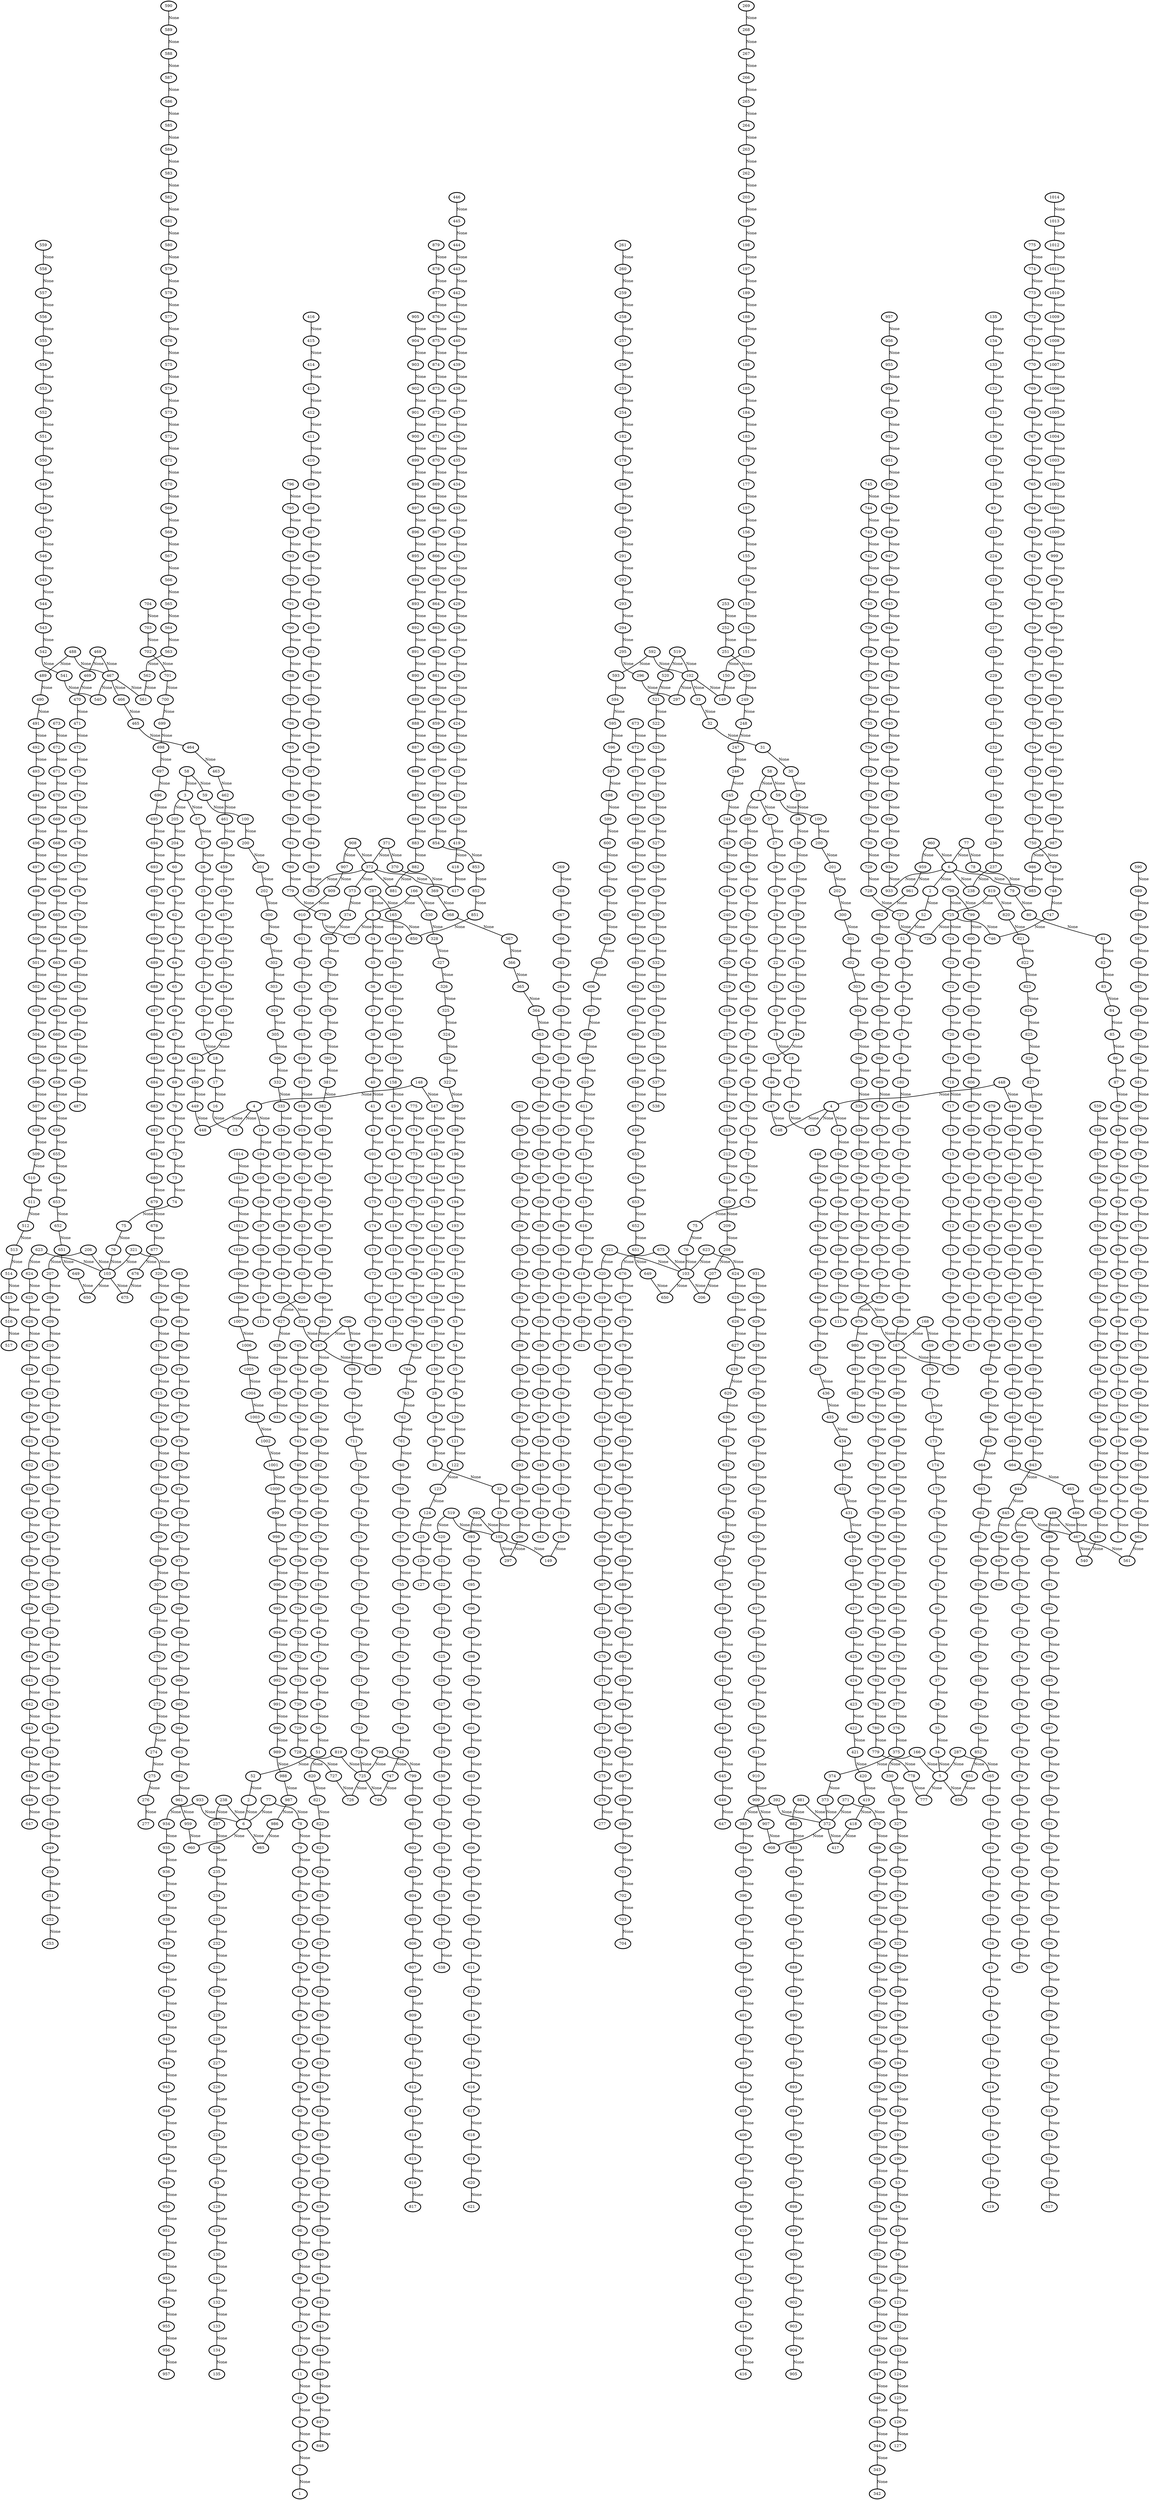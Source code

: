graph G {
    0 [penwidth=3,label="111"]
    1 [penwidth=3,label="110"]
    2 [penwidth=3,label="109"]
    3 [penwidth=3,label="108"]
    4 [penwidth=3,label="107"]
    5 [penwidth=3,label="106"]
    6 [penwidth=3,label="105"]
    7 [penwidth=3,label="104"]
    8 [penwidth=3,label="14"]
    9 [penwidth=3,label="4"]
    10 [penwidth=3,label="448"]
    11 [penwidth=3,label="449"]
    12 [penwidth=3,label="450"]
    13 [penwidth=3,label="451"]
    14 [penwidth=3,label="452"]
    15 [penwidth=3,label="453"]
    16 [penwidth=3,label="454"]
    17 [penwidth=3,label="455"]
    18 [penwidth=3,label="456"]
    19 [penwidth=3,label="457"]
    20 [penwidth=3,label="458"]
    21 [penwidth=3,label="459"]
    22 [penwidth=3,label="460"]
    23 [penwidth=3,label="461"]
    24 [penwidth=3,label="462"]
    25 [penwidth=3,label="463"]
    26 [penwidth=3,label="464"]
    27 [penwidth=3,label="465"]
    28 [penwidth=3,label="466"]
    29 [penwidth=3,label="467"]
    30 [penwidth=3,label="540"]
    31 [penwidth=3,label="541"]
    32 [penwidth=3,label="542"]
    33 [penwidth=3,label="543"]
    34 [penwidth=3,label="544"]
    35 [penwidth=3,label="545"]
    36 [penwidth=3,label="546"]
    37 [penwidth=3,label="547"]
    38 [penwidth=3,label="548"]
    39 [penwidth=3,label="549"]
    40 [penwidth=3,label="550"]
    41 [penwidth=3,label="551"]
    42 [penwidth=3,label="552"]
    43 [penwidth=3,label="553"]
    44 [penwidth=3,label="554"]
    45 [penwidth=3,label="555"]
    46 [penwidth=3,label="556"]
    47 [penwidth=3,label="557"]
    48 [penwidth=3,label="558"]
    49 [penwidth=3,label="559"]
    50 [penwidth=3,label="468"]
    51 [penwidth=3,label="469"]
    52 [penwidth=3,label="470"]
    53 [penwidth=3,label="471"]
    54 [penwidth=3,label="472"]
    55 [penwidth=3,label="473"]
    56 [penwidth=3,label="474"]
    57 [penwidth=3,label="475"]
    58 [penwidth=3,label="476"]
    59 [penwidth=3,label="477"]
    60 [penwidth=3,label="478"]
    61 [penwidth=3,label="479"]
    62 [penwidth=3,label="480"]
    63 [penwidth=3,label="481"]
    64 [penwidth=3,label="482"]
    65 [penwidth=3,label="483"]
    66 [penwidth=3,label="484"]
    67 [penwidth=3,label="485"]
    68 [penwidth=3,label="486"]
    69 [penwidth=3,label="487"]
    70 [penwidth=3,label="561"]
    71 [penwidth=3,label="562"]
    72 [penwidth=3,label="563"]
    73 [penwidth=3,label="564"]
    74 [penwidth=3,label="565"]
    75 [penwidth=3,label="566"]
    76 [penwidth=3,label="567"]
    77 [penwidth=3,label="568"]
    78 [penwidth=3,label="569"]
    79 [penwidth=3,label="570"]
    80 [penwidth=3,label="571"]
    81 [penwidth=3,label="572"]
    82 [penwidth=3,label="573"]
    83 [penwidth=3,label="574"]
    84 [penwidth=3,label="575"]
    85 [penwidth=3,label="576"]
    86 [penwidth=3,label="577"]
    87 [penwidth=3,label="578"]
    88 [penwidth=3,label="579"]
    89 [penwidth=3,label="580"]
    90 [penwidth=3,label="581"]
    91 [penwidth=3,label="582"]
    92 [penwidth=3,label="583"]
    93 [penwidth=3,label="584"]
    94 [penwidth=3,label="585"]
    95 [penwidth=3,label="586"]
    96 [penwidth=3,label="587"]
    97 [penwidth=3,label="588"]
    98 [penwidth=3,label="589"]
    99 [penwidth=3,label="590"]
    100 [penwidth=3,label="488"]
    101 [penwidth=3,label="489"]
    102 [penwidth=3,label="490"]
    103 [penwidth=3,label="491"]
    104 [penwidth=3,label="492"]
    105 [penwidth=3,label="493"]
    106 [penwidth=3,label="494"]
    107 [penwidth=3,label="495"]
    108 [penwidth=3,label="496"]
    109 [penwidth=3,label="497"]
    110 [penwidth=3,label="498"]
    111 [penwidth=3,label="499"]
    112 [penwidth=3,label="500"]
    113 [penwidth=3,label="501"]
    114 [penwidth=3,label="502"]
    115 [penwidth=3,label="503"]
    116 [penwidth=3,label="504"]
    117 [penwidth=3,label="505"]
    118 [penwidth=3,label="506"]
    119 [penwidth=3,label="507"]
    120 [penwidth=3,label="508"]
    121 [penwidth=3,label="509"]
    122 [penwidth=3,label="510"]
    123 [penwidth=3,label="511"]
    124 [penwidth=3,label="512"]
    125 [penwidth=3,label="513"]
    126 [penwidth=3,label="514"]
    127 [penwidth=3,label="515"]
    128 [penwidth=3,label="516"]
    129 [penwidth=3,label="517"]
    130 [penwidth=3,label="148"]
    131 [penwidth=3,label="147"]
    132 [penwidth=3,label="146"]
    133 [penwidth=3,label="145"]
    134 [penwidth=3,label="144"]
    135 [penwidth=3,label="143"]
    136 [penwidth=3,label="142"]
    137 [penwidth=3,label="141"]
    138 [penwidth=3,label="140"]
    139 [penwidth=3,label="139"]
    140 [penwidth=3,label="138"]
    141 [penwidth=3,label="137"]
    142 [penwidth=3,label="136"]
    143 [penwidth=3,label="28"]
    144 [penwidth=3,label="29"]
    145 [penwidth=3,label="30"]
    146 [penwidth=3,label="31"]
    147 [penwidth=3,label="32"]
    148 [penwidth=3,label="33"]
    149 [penwidth=3,label="102"]
    150 [penwidth=3,label="519"]
    151 [penwidth=3,label="520"]
    152 [penwidth=3,label="521"]
    153 [penwidth=3,label="522"]
    154 [penwidth=3,label="523"]
    155 [penwidth=3,label="524"]
    156 [penwidth=3,label="525"]
    157 [penwidth=3,label="526"]
    158 [penwidth=3,label="527"]
    159 [penwidth=3,label="528"]
    160 [penwidth=3,label="529"]
    161 [penwidth=3,label="530"]
    162 [penwidth=3,label="531"]
    163 [penwidth=3,label="532"]
    164 [penwidth=3,label="533"]
    165 [penwidth=3,label="534"]
    166 [penwidth=3,label="535"]
    167 [penwidth=3,label="536"]
    168 [penwidth=3,label="537"]
    169 [penwidth=3,label="538"]
    170 [penwidth=3,label="297"]
    171 [penwidth=3,label="296"]
    172 [penwidth=3,label="295"]
    173 [penwidth=3,label="294"]
    174 [penwidth=3,label="293"]
    175 [penwidth=3,label="292"]
    176 [penwidth=3,label="291"]
    177 [penwidth=3,label="290"]
    178 [penwidth=3,label="289"]
    179 [penwidth=3,label="288"]
    180 [penwidth=3,label="178"]
    181 [penwidth=3,label="182"]
    182 [penwidth=3,label="254"]
    183 [penwidth=3,label="255"]
    184 [penwidth=3,label="256"]
    185 [penwidth=3,label="257"]
    186 [penwidth=3,label="258"]
    187 [penwidth=3,label="259"]
    188 [penwidth=3,label="260"]
    189 [penwidth=3,label="261"]
    190 [penwidth=3,label="592"]
    191 [penwidth=3,label="593"]
    192 [penwidth=3,label="594"]
    193 [penwidth=3,label="595"]
    194 [penwidth=3,label="596"]
    195 [penwidth=3,label="597"]
    196 [penwidth=3,label="598"]
    197 [penwidth=3,label="599"]
    198 [penwidth=3,label="600"]
    199 [penwidth=3,label="601"]
    200 [penwidth=3,label="602"]
    201 [penwidth=3,label="603"]
    202 [penwidth=3,label="604"]
    203 [penwidth=3,label="605"]
    204 [penwidth=3,label="606"]
    205 [penwidth=3,label="607"]
    206 [penwidth=3,label="608"]
    207 [penwidth=3,label="609"]
    208 [penwidth=3,label="610"]
    209 [penwidth=3,label="611"]
    210 [penwidth=3,label="612"]
    211 [penwidth=3,label="613"]
    212 [penwidth=3,label="614"]
    213 [penwidth=3,label="615"]
    214 [penwidth=3,label="616"]
    215 [penwidth=3,label="617"]
    216 [penwidth=3,label="618"]
    217 [penwidth=3,label="619"]
    218 [penwidth=3,label="620"]
    219 [penwidth=3,label="621"]
    220 [penwidth=3,label="149"]
    221 [penwidth=3,label="150"]
    222 [penwidth=3,label="151"]
    223 [penwidth=3,label="152"]
    224 [penwidth=3,label="153"]
    225 [penwidth=3,label="154"]
    226 [penwidth=3,label="155"]
    227 [penwidth=3,label="156"]
    228 [penwidth=3,label="157"]
    229 [penwidth=3,label="177"]
    230 [penwidth=3,label="179"]
    231 [penwidth=3,label="183"]
    232 [penwidth=3,label="184"]
    233 [penwidth=3,label="185"]
    234 [penwidth=3,label="186"]
    235 [penwidth=3,label="187"]
    236 [penwidth=3,label="188"]
    237 [penwidth=3,label="189"]
    238 [penwidth=3,label="197"]
    239 [penwidth=3,label="198"]
    240 [penwidth=3,label="199"]
    241 [penwidth=3,label="203"]
    242 [penwidth=3,label="262"]
    243 [penwidth=3,label="263"]
    244 [penwidth=3,label="264"]
    245 [penwidth=3,label="265"]
    246 [penwidth=3,label="266"]
    247 [penwidth=3,label="267"]
    248 [penwidth=3,label="268"]
    249 [penwidth=3,label="269"]
    250 [penwidth=3,label="15"]
    251 [penwidth=3,label="16"]
    252 [penwidth=3,label="17"]
    253 [penwidth=3,label="18"]
    254 [penwidth=3,label="19"]
    255 [penwidth=3,label="20"]
    256 [penwidth=3,label="21"]
    257 [penwidth=3,label="22"]
    258 [penwidth=3,label="23"]
    259 [penwidth=3,label="24"]
    260 [penwidth=3,label="25"]
    261 [penwidth=3,label="26"]
    262 [penwidth=3,label="27"]
    263 [penwidth=3,label="57"]
    264 [penwidth=3,label="3"]
    265 [penwidth=3,label="205"]
    266 [penwidth=3,label="204"]
    267 [penwidth=3,label="60"]
    268 [penwidth=3,label="61"]
    269 [penwidth=3,label="62"]
    270 [penwidth=3,label="63"]
    271 [penwidth=3,label="64"]
    272 [penwidth=3,label="65"]
    273 [penwidth=3,label="66"]
    274 [penwidth=3,label="67"]
    275 [penwidth=3,label="68"]
    276 [penwidth=3,label="69"]
    277 [penwidth=3,label="70"]
    278 [penwidth=3,label="71"]
    279 [penwidth=3,label="72"]
    280 [penwidth=3,label="73"]
    281 [penwidth=3,label="74"]
    282 [penwidth=3,label="75"]
    283 [penwidth=3,label="76"]
    284 [penwidth=3,label="103"]
    285 [penwidth=3,label="623"]
    286 [penwidth=3,label="624"]
    287 [penwidth=3,label="625"]
    288 [penwidth=3,label="626"]
    289 [penwidth=3,label="627"]
    290 [penwidth=3,label="628"]
    291 [penwidth=3,label="629"]
    292 [penwidth=3,label="630"]
    293 [penwidth=3,label="631"]
    294 [penwidth=3,label="632"]
    295 [penwidth=3,label="633"]
    296 [penwidth=3,label="634"]
    297 [penwidth=3,label="635"]
    298 [penwidth=3,label="636"]
    299 [penwidth=3,label="637"]
    300 [penwidth=3,label="638"]
    301 [penwidth=3,label="639"]
    302 [penwidth=3,label="640"]
    303 [penwidth=3,label="641"]
    304 [penwidth=3,label="642"]
    305 [penwidth=3,label="643"]
    306 [penwidth=3,label="644"]
    307 [penwidth=3,label="645"]
    308 [penwidth=3,label="646"]
    309 [penwidth=3,label="647"]
    310 [penwidth=3,label="650"]
    311 [penwidth=3,label="649"]
    312 [penwidth=3,label="651"]
    313 [penwidth=3,label="652"]
    314 [penwidth=3,label="653"]
    315 [penwidth=3,label="654"]
    316 [penwidth=3,label="655"]
    317 [penwidth=3,label="656"]
    318 [penwidth=3,label="657"]
    319 [penwidth=3,label="658"]
    320 [penwidth=3,label="659"]
    321 [penwidth=3,label="660"]
    322 [penwidth=3,label="661"]
    323 [penwidth=3,label="662"]
    324 [penwidth=3,label="663"]
    325 [penwidth=3,label="664"]
    326 [penwidth=3,label="665"]
    327 [penwidth=3,label="666"]
    328 [penwidth=3,label="667"]
    329 [penwidth=3,label="668"]
    330 [penwidth=3,label="669"]
    331 [penwidth=3,label="670"]
    332 [penwidth=3,label="671"]
    333 [penwidth=3,label="672"]
    334 [penwidth=3,label="673"]
    335 [penwidth=3,label="321"]
    336 [penwidth=3,label="320"]
    337 [penwidth=3,label="319"]
    338 [penwidth=3,label="318"]
    339 [penwidth=3,label="317"]
    340 [penwidth=3,label="316"]
    341 [penwidth=3,label="315"]
    342 [penwidth=3,label="314"]
    343 [penwidth=3,label="313"]
    344 [penwidth=3,label="312"]
    345 [penwidth=3,label="311"]
    346 [penwidth=3,label="310"]
    347 [penwidth=3,label="309"]
    348 [penwidth=3,label="308"]
    349 [penwidth=3,label="307"]
    350 [penwidth=3,label="221"]
    351 [penwidth=3,label="239"]
    352 [penwidth=3,label="270"]
    353 [penwidth=3,label="271"]
    354 [penwidth=3,label="272"]
    355 [penwidth=3,label="273"]
    356 [penwidth=3,label="274"]
    357 [penwidth=3,label="275"]
    358 [penwidth=3,label="276"]
    359 [penwidth=3,label="277"]
    360 [penwidth=3,label="675"]
    361 [penwidth=3,label="676"]
    362 [penwidth=3,label="677"]
    363 [penwidth=3,label="678"]
    364 [penwidth=3,label="679"]
    365 [penwidth=3,label="680"]
    366 [penwidth=3,label="681"]
    367 [penwidth=3,label="682"]
    368 [penwidth=3,label="683"]
    369 [penwidth=3,label="684"]
    370 [penwidth=3,label="685"]
    371 [penwidth=3,label="686"]
    372 [penwidth=3,label="687"]
    373 [penwidth=3,label="688"]
    374 [penwidth=3,label="689"]
    375 [penwidth=3,label="690"]
    376 [penwidth=3,label="691"]
    377 [penwidth=3,label="692"]
    378 [penwidth=3,label="693"]
    379 [penwidth=3,label="694"]
    380 [penwidth=3,label="695"]
    381 [penwidth=3,label="696"]
    382 [penwidth=3,label="697"]
    383 [penwidth=3,label="698"]
    384 [penwidth=3,label="699"]
    385 [penwidth=3,label="700"]
    386 [penwidth=3,label="701"]
    387 [penwidth=3,label="702"]
    388 [penwidth=3,label="703"]
    389 [penwidth=3,label="704"]
    390 [penwidth=3,label="206"]
    391 [penwidth=3,label="207"]
    392 [penwidth=3,label="208"]
    393 [penwidth=3,label="209"]
    394 [penwidth=3,label="210"]
    395 [penwidth=3,label="211"]
    396 [penwidth=3,label="212"]
    397 [penwidth=3,label="213"]
    398 [penwidth=3,label="214"]
    399 [penwidth=3,label="215"]
    400 [penwidth=3,label="216"]
    401 [penwidth=3,label="217"]
    402 [penwidth=3,label="218"]
    403 [penwidth=3,label="219"]
    404 [penwidth=3,label="220"]
    405 [penwidth=3,label="222"]
    406 [penwidth=3,label="240"]
    407 [penwidth=3,label="241"]
    408 [penwidth=3,label="242"]
    409 [penwidth=3,label="243"]
    410 [penwidth=3,label="244"]
    411 [penwidth=3,label="245"]
    412 [penwidth=3,label="246"]
    413 [penwidth=3,label="247"]
    414 [penwidth=3,label="248"]
    415 [penwidth=3,label="249"]
    416 [penwidth=3,label="250"]
    417 [penwidth=3,label="251"]
    418 [penwidth=3,label="252"]
    419 [penwidth=3,label="253"]
    420 [penwidth=3,label="58"]
    421 [penwidth=3,label="59"]
    422 [penwidth=3,label="100"]
    423 [penwidth=3,label="200"]
    424 [penwidth=3,label="201"]
    425 [penwidth=3,label="202"]
    426 [penwidth=3,label="300"]
    427 [penwidth=3,label="301"]
    428 [penwidth=3,label="302"]
    429 [penwidth=3,label="303"]
    430 [penwidth=3,label="304"]
    431 [penwidth=3,label="305"]
    432 [penwidth=3,label="306"]
    433 [penwidth=3,label="332"]
    434 [penwidth=3,label="333"]
    435 [penwidth=3,label="334"]
    436 [penwidth=3,label="335"]
    437 [penwidth=3,label="336"]
    438 [penwidth=3,label="337"]
    439 [penwidth=3,label="338"]
    440 [penwidth=3,label="339"]
    441 [penwidth=3,label="340"]
    442 [penwidth=3,label="329"]
    443 [penwidth=3,label="331"]
    444 [penwidth=3,label="167"]
    445 [penwidth=3,label="706"]
    446 [penwidth=3,label="707"]
    447 [penwidth=3,label="708"]
    448 [penwidth=3,label="709"]
    449 [penwidth=3,label="710"]
    450 [penwidth=3,label="711"]
    451 [penwidth=3,label="712"]
    452 [penwidth=3,label="713"]
    453 [penwidth=3,label="714"]
    454 [penwidth=3,label="715"]
    455 [penwidth=3,label="716"]
    456 [penwidth=3,label="717"]
    457 [penwidth=3,label="718"]
    458 [penwidth=3,label="719"]
    459 [penwidth=3,label="720"]
    460 [penwidth=3,label="721"]
    461 [penwidth=3,label="722"]
    462 [penwidth=3,label="723"]
    463 [penwidth=3,label="724"]
    464 [penwidth=3,label="725"]
    465 [penwidth=3,label="798"]
    466 [penwidth=3,label="799"]
    467 [penwidth=3,label="800"]
    468 [penwidth=3,label="801"]
    469 [penwidth=3,label="802"]
    470 [penwidth=3,label="803"]
    471 [penwidth=3,label="804"]
    472 [penwidth=3,label="805"]
    473 [penwidth=3,label="806"]
    474 [penwidth=3,label="807"]
    475 [penwidth=3,label="808"]
    476 [penwidth=3,label="809"]
    477 [penwidth=3,label="810"]
    478 [penwidth=3,label="811"]
    479 [penwidth=3,label="812"]
    480 [penwidth=3,label="813"]
    481 [penwidth=3,label="814"]
    482 [penwidth=3,label="815"]
    483 [penwidth=3,label="816"]
    484 [penwidth=3,label="817"]
    485 [penwidth=3,label="726"]
    486 [penwidth=3,label="727"]
    487 [penwidth=3,label="728"]
    488 [penwidth=3,label="729"]
    489 [penwidth=3,label="730"]
    490 [penwidth=3,label="731"]
    491 [penwidth=3,label="732"]
    492 [penwidth=3,label="733"]
    493 [penwidth=3,label="734"]
    494 [penwidth=3,label="735"]
    495 [penwidth=3,label="736"]
    496 [penwidth=3,label="737"]
    497 [penwidth=3,label="738"]
    498 [penwidth=3,label="739"]
    499 [penwidth=3,label="740"]
    500 [penwidth=3,label="741"]
    501 [penwidth=3,label="742"]
    502 [penwidth=3,label="743"]
    503 [penwidth=3,label="744"]
    504 [penwidth=3,label="745"]
    505 [penwidth=3,label="819"]
    506 [penwidth=3,label="820"]
    507 [penwidth=3,label="821"]
    508 [penwidth=3,label="822"]
    509 [penwidth=3,label="823"]
    510 [penwidth=3,label="824"]
    511 [penwidth=3,label="825"]
    512 [penwidth=3,label="826"]
    513 [penwidth=3,label="827"]
    514 [penwidth=3,label="828"]
    515 [penwidth=3,label="829"]
    516 [penwidth=3,label="830"]
    517 [penwidth=3,label="831"]
    518 [penwidth=3,label="832"]
    519 [penwidth=3,label="833"]
    520 [penwidth=3,label="834"]
    521 [penwidth=3,label="835"]
    522 [penwidth=3,label="836"]
    523 [penwidth=3,label="837"]
    524 [penwidth=3,label="838"]
    525 [penwidth=3,label="839"]
    526 [penwidth=3,label="840"]
    527 [penwidth=3,label="841"]
    528 [penwidth=3,label="842"]
    529 [penwidth=3,label="843"]
    530 [penwidth=3,label="844"]
    531 [penwidth=3,label="845"]
    532 [penwidth=3,label="846"]
    533 [penwidth=3,label="847"]
    534 [penwidth=3,label="848"]
    535 [penwidth=3,label="746"]
    536 [penwidth=3,label="747"]
    537 [penwidth=3,label="748"]
    538 [penwidth=3,label="749"]
    539 [penwidth=3,label="750"]
    540 [penwidth=3,label="751"]
    541 [penwidth=3,label="752"]
    542 [penwidth=3,label="753"]
    543 [penwidth=3,label="754"]
    544 [penwidth=3,label="755"]
    545 [penwidth=3,label="756"]
    546 [penwidth=3,label="757"]
    547 [penwidth=3,label="758"]
    548 [penwidth=3,label="759"]
    549 [penwidth=3,label="760"]
    550 [penwidth=3,label="761"]
    551 [penwidth=3,label="762"]
    552 [penwidth=3,label="763"]
    553 [penwidth=3,label="764"]
    554 [penwidth=3,label="765"]
    555 [penwidth=3,label="766"]
    556 [penwidth=3,label="767"]
    557 [penwidth=3,label="768"]
    558 [penwidth=3,label="769"]
    559 [penwidth=3,label="770"]
    560 [penwidth=3,label="771"]
    561 [penwidth=3,label="772"]
    562 [penwidth=3,label="773"]
    563 [penwidth=3,label="774"]
    564 [penwidth=3,label="775"]
    565 [penwidth=3,label="168"]
    566 [penwidth=3,label="169"]
    567 [penwidth=3,label="170"]
    568 [penwidth=3,label="171"]
    569 [penwidth=3,label="172"]
    570 [penwidth=3,label="173"]
    571 [penwidth=3,label="174"]
    572 [penwidth=3,label="175"]
    573 [penwidth=3,label="176"]
    574 [penwidth=3,label="101"]
    575 [penwidth=3,label="42"]
    576 [penwidth=3,label="41"]
    577 [penwidth=3,label="40"]
    578 [penwidth=3,label="39"]
    579 [penwidth=3,label="38"]
    580 [penwidth=3,label="37"]
    581 [penwidth=3,label="36"]
    582 [penwidth=3,label="35"]
    583 [penwidth=3,label="34"]
    584 [penwidth=3,label="5"]
    585 [penwidth=3,label="777"]
    586 [penwidth=3,label="778"]
    587 [penwidth=3,label="779"]
    588 [penwidth=3,label="780"]
    589 [penwidth=3,label="781"]
    590 [penwidth=3,label="782"]
    591 [penwidth=3,label="783"]
    592 [penwidth=3,label="784"]
    593 [penwidth=3,label="785"]
    594 [penwidth=3,label="786"]
    595 [penwidth=3,label="787"]
    596 [penwidth=3,label="788"]
    597 [penwidth=3,label="789"]
    598 [penwidth=3,label="790"]
    599 [penwidth=3,label="791"]
    600 [penwidth=3,label="792"]
    601 [penwidth=3,label="793"]
    602 [penwidth=3,label="794"]
    603 [penwidth=3,label="795"]
    604 [penwidth=3,label="796"]
    605 [penwidth=3,label="287"]
    606 [penwidth=3,label="165"]
    607 [penwidth=3,label="164"]
    608 [penwidth=3,label="163"]
    609 [penwidth=3,label="162"]
    610 [penwidth=3,label="161"]
    611 [penwidth=3,label="160"]
    612 [penwidth=3,label="159"]
    613 [penwidth=3,label="158"]
    614 [penwidth=3,label="43"]
    615 [penwidth=3,label="44"]
    616 [penwidth=3,label="45"]
    617 [penwidth=3,label="112"]
    618 [penwidth=3,label="113"]
    619 [penwidth=3,label="114"]
    620 [penwidth=3,label="115"]
    621 [penwidth=3,label="116"]
    622 [penwidth=3,label="117"]
    623 [penwidth=3,label="118"]
    624 [penwidth=3,label="119"]
    625 [penwidth=3,label="850"]
    626 [penwidth=3,label="851"]
    627 [penwidth=3,label="852"]
    628 [penwidth=3,label="853"]
    629 [penwidth=3,label="854"]
    630 [penwidth=3,label="855"]
    631 [penwidth=3,label="856"]
    632 [penwidth=3,label="857"]
    633 [penwidth=3,label="858"]
    634 [penwidth=3,label="859"]
    635 [penwidth=3,label="860"]
    636 [penwidth=3,label="861"]
    637 [penwidth=3,label="862"]
    638 [penwidth=3,label="863"]
    639 [penwidth=3,label="864"]
    640 [penwidth=3,label="865"]
    641 [penwidth=3,label="866"]
    642 [penwidth=3,label="867"]
    643 [penwidth=3,label="868"]
    644 [penwidth=3,label="869"]
    645 [penwidth=3,label="870"]
    646 [penwidth=3,label="871"]
    647 [penwidth=3,label="872"]
    648 [penwidth=3,label="873"]
    649 [penwidth=3,label="874"]
    650 [penwidth=3,label="875"]
    651 [penwidth=3,label="876"]
    652 [penwidth=3,label="877"]
    653 [penwidth=3,label="878"]
    654 [penwidth=3,label="879"]
    655 [penwidth=3,label="166"]
    656 [penwidth=3,label="330"]
    657 [penwidth=3,label="328"]
    658 [penwidth=3,label="327"]
    659 [penwidth=3,label="326"]
    660 [penwidth=3,label="325"]
    661 [penwidth=3,label="324"]
    662 [penwidth=3,label="323"]
    663 [penwidth=3,label="322"]
    664 [penwidth=3,label="299"]
    665 [penwidth=3,label="298"]
    666 [penwidth=3,label="196"]
    667 [penwidth=3,label="195"]
    668 [penwidth=3,label="194"]
    669 [penwidth=3,label="193"]
    670 [penwidth=3,label="192"]
    671 [penwidth=3,label="191"]
    672 [penwidth=3,label="190"]
    673 [penwidth=3,label="53"]
    674 [penwidth=3,label="54"]
    675 [penwidth=3,label="55"]
    676 [penwidth=3,label="56"]
    677 [penwidth=3,label="120"]
    678 [penwidth=3,label="121"]
    679 [penwidth=3,label="122"]
    680 [penwidth=3,label="123"]
    681 [penwidth=3,label="124"]
    682 [penwidth=3,label="125"]
    683 [penwidth=3,label="126"]
    684 [penwidth=3,label="127"]
    685 [penwidth=3,label="391"]
    686 [penwidth=3,label="390"]
    687 [penwidth=3,label="389"]
    688 [penwidth=3,label="388"]
    689 [penwidth=3,label="387"]
    690 [penwidth=3,label="386"]
    691 [penwidth=3,label="385"]
    692 [penwidth=3,label="384"]
    693 [penwidth=3,label="383"]
    694 [penwidth=3,label="382"]
    695 [penwidth=3,label="381"]
    696 [penwidth=3,label="380"]
    697 [penwidth=3,label="379"]
    698 [penwidth=3,label="378"]
    699 [penwidth=3,label="377"]
    700 [penwidth=3,label="376"]
    701 [penwidth=3,label="375"]
    702 [penwidth=3,label="374"]
    703 [penwidth=3,label="373"]
    704 [penwidth=3,label="372"]
    705 [penwidth=3,label="881"]
    706 [penwidth=3,label="882"]
    707 [penwidth=3,label="883"]
    708 [penwidth=3,label="884"]
    709 [penwidth=3,label="885"]
    710 [penwidth=3,label="886"]
    711 [penwidth=3,label="887"]
    712 [penwidth=3,label="888"]
    713 [penwidth=3,label="889"]
    714 [penwidth=3,label="890"]
    715 [penwidth=3,label="891"]
    716 [penwidth=3,label="892"]
    717 [penwidth=3,label="893"]
    718 [penwidth=3,label="894"]
    719 [penwidth=3,label="895"]
    720 [penwidth=3,label="896"]
    721 [penwidth=3,label="897"]
    722 [penwidth=3,label="898"]
    723 [penwidth=3,label="899"]
    724 [penwidth=3,label="900"]
    725 [penwidth=3,label="901"]
    726 [penwidth=3,label="902"]
    727 [penwidth=3,label="903"]
    728 [penwidth=3,label="904"]
    729 [penwidth=3,label="905"]
    730 [penwidth=3,label="908"]
    731 [penwidth=3,label="907"]
    732 [penwidth=3,label="909"]
    733 [penwidth=3,label="910"]
    734 [penwidth=3,label="911"]
    735 [penwidth=3,label="912"]
    736 [penwidth=3,label="913"]
    737 [penwidth=3,label="914"]
    738 [penwidth=3,label="915"]
    739 [penwidth=3,label="916"]
    740 [penwidth=3,label="917"]
    741 [penwidth=3,label="918"]
    742 [penwidth=3,label="919"]
    743 [penwidth=3,label="920"]
    744 [penwidth=3,label="921"]
    745 [penwidth=3,label="922"]
    746 [penwidth=3,label="923"]
    747 [penwidth=3,label="924"]
    748 [penwidth=3,label="925"]
    749 [penwidth=3,label="926"]
    750 [penwidth=3,label="927"]
    751 [penwidth=3,label="928"]
    752 [penwidth=3,label="929"]
    753 [penwidth=3,label="930"]
    754 [penwidth=3,label="931"]
    755 [penwidth=3,label="392"]
    756 [penwidth=3,label="393"]
    757 [penwidth=3,label="394"]
    758 [penwidth=3,label="395"]
    759 [penwidth=3,label="396"]
    760 [penwidth=3,label="397"]
    761 [penwidth=3,label="398"]
    762 [penwidth=3,label="399"]
    763 [penwidth=3,label="400"]
    764 [penwidth=3,label="401"]
    765 [penwidth=3,label="402"]
    766 [penwidth=3,label="403"]
    767 [penwidth=3,label="404"]
    768 [penwidth=3,label="405"]
    769 [penwidth=3,label="406"]
    770 [penwidth=3,label="407"]
    771 [penwidth=3,label="408"]
    772 [penwidth=3,label="409"]
    773 [penwidth=3,label="410"]
    774 [penwidth=3,label="411"]
    775 [penwidth=3,label="412"]
    776 [penwidth=3,label="413"]
    777 [penwidth=3,label="414"]
    778 [penwidth=3,label="415"]
    779 [penwidth=3,label="416"]
    780 [penwidth=3,label="371"]
    781 [penwidth=3,label="370"]
    782 [penwidth=3,label="369"]
    783 [penwidth=3,label="368"]
    784 [penwidth=3,label="367"]
    785 [penwidth=3,label="366"]
    786 [penwidth=3,label="365"]
    787 [penwidth=3,label="364"]
    788 [penwidth=3,label="363"]
    789 [penwidth=3,label="362"]
    790 [penwidth=3,label="361"]
    791 [penwidth=3,label="360"]
    792 [penwidth=3,label="359"]
    793 [penwidth=3,label="358"]
    794 [penwidth=3,label="357"]
    795 [penwidth=3,label="356"]
    796 [penwidth=3,label="355"]
    797 [penwidth=3,label="354"]
    798 [penwidth=3,label="353"]
    799 [penwidth=3,label="352"]
    800 [penwidth=3,label="351"]
    801 [penwidth=3,label="350"]
    802 [penwidth=3,label="349"]
    803 [penwidth=3,label="348"]
    804 [penwidth=3,label="347"]
    805 [penwidth=3,label="346"]
    806 [penwidth=3,label="345"]
    807 [penwidth=3,label="344"]
    808 [penwidth=3,label="343"]
    809 [penwidth=3,label="342"]
    810 [penwidth=3,label="417"]
    811 [penwidth=3,label="418"]
    812 [penwidth=3,label="419"]
    813 [penwidth=3,label="420"]
    814 [penwidth=3,label="421"]
    815 [penwidth=3,label="422"]
    816 [penwidth=3,label="423"]
    817 [penwidth=3,label="424"]
    818 [penwidth=3,label="425"]
    819 [penwidth=3,label="426"]
    820 [penwidth=3,label="427"]
    821 [penwidth=3,label="428"]
    822 [penwidth=3,label="429"]
    823 [penwidth=3,label="430"]
    824 [penwidth=3,label="431"]
    825 [penwidth=3,label="432"]
    826 [penwidth=3,label="433"]
    827 [penwidth=3,label="434"]
    828 [penwidth=3,label="435"]
    829 [penwidth=3,label="436"]
    830 [penwidth=3,label="437"]
    831 [penwidth=3,label="438"]
    832 [penwidth=3,label="439"]
    833 [penwidth=3,label="440"]
    834 [penwidth=3,label="441"]
    835 [penwidth=3,label="442"]
    836 [penwidth=3,label="443"]
    837 [penwidth=3,label="444"]
    838 [penwidth=3,label="445"]
    839 [penwidth=3,label="446"]
    840 [penwidth=3,label="286"]
    841 [penwidth=3,label="285"]
    842 [penwidth=3,label="284"]
    843 [penwidth=3,label="283"]
    844 [penwidth=3,label="282"]
    845 [penwidth=3,label="281"]
    846 [penwidth=3,label="280"]
    847 [penwidth=3,label="279"]
    848 [penwidth=3,label="278"]
    849 [penwidth=3,label="181"]
    850 [penwidth=3,label="180"]
    851 [penwidth=3,label="46"]
    852 [penwidth=3,label="47"]
    853 [penwidth=3,label="48"]
    854 [penwidth=3,label="49"]
    855 [penwidth=3,label="50"]
    856 [penwidth=3,label="51"]
    857 [penwidth=3,label="52"]
    858 [penwidth=3,label="2"]
    859 [penwidth=3,label="6"]
    860 [penwidth=3,label="933"]
    861 [penwidth=3,label="934"]
    862 [penwidth=3,label="935"]
    863 [penwidth=3,label="936"]
    864 [penwidth=3,label="937"]
    865 [penwidth=3,label="938"]
    866 [penwidth=3,label="939"]
    867 [penwidth=3,label="940"]
    868 [penwidth=3,label="941"]
    869 [penwidth=3,label="942"]
    870 [penwidth=3,label="943"]
    871 [penwidth=3,label="944"]
    872 [penwidth=3,label="945"]
    873 [penwidth=3,label="946"]
    874 [penwidth=3,label="947"]
    875 [penwidth=3,label="948"]
    876 [penwidth=3,label="949"]
    877 [penwidth=3,label="950"]
    878 [penwidth=3,label="951"]
    879 [penwidth=3,label="952"]
    880 [penwidth=3,label="953"]
    881 [penwidth=3,label="954"]
    882 [penwidth=3,label="955"]
    883 [penwidth=3,label="956"]
    884 [penwidth=3,label="957"]
    885 [penwidth=3,label="960"]
    886 [penwidth=3,label="959"]
    887 [penwidth=3,label="961"]
    888 [penwidth=3,label="962"]
    889 [penwidth=3,label="963"]
    890 [penwidth=3,label="964"]
    891 [penwidth=3,label="965"]
    892 [penwidth=3,label="966"]
    893 [penwidth=3,label="967"]
    894 [penwidth=3,label="968"]
    895 [penwidth=3,label="969"]
    896 [penwidth=3,label="970"]
    897 [penwidth=3,label="971"]
    898 [penwidth=3,label="972"]
    899 [penwidth=3,label="973"]
    900 [penwidth=3,label="974"]
    901 [penwidth=3,label="975"]
    902 [penwidth=3,label="976"]
    903 [penwidth=3,label="977"]
    904 [penwidth=3,label="978"]
    905 [penwidth=3,label="979"]
    906 [penwidth=3,label="980"]
    907 [penwidth=3,label="981"]
    908 [penwidth=3,label="982"]
    909 [penwidth=3,label="983"]
    910 [penwidth=3,label="238"]
    911 [penwidth=3,label="237"]
    912 [penwidth=3,label="236"]
    913 [penwidth=3,label="235"]
    914 [penwidth=3,label="234"]
    915 [penwidth=3,label="233"]
    916 [penwidth=3,label="232"]
    917 [penwidth=3,label="231"]
    918 [penwidth=3,label="230"]
    919 [penwidth=3,label="229"]
    920 [penwidth=3,label="228"]
    921 [penwidth=3,label="227"]
    922 [penwidth=3,label="226"]
    923 [penwidth=3,label="225"]
    924 [penwidth=3,label="224"]
    925 [penwidth=3,label="223"]
    926 [penwidth=3,label="93"]
    927 [penwidth=3,label="128"]
    928 [penwidth=3,label="129"]
    929 [penwidth=3,label="130"]
    930 [penwidth=3,label="131"]
    931 [penwidth=3,label="132"]
    932 [penwidth=3,label="133"]
    933 [penwidth=3,label="134"]
    934 [penwidth=3,label="135"]
    935 [penwidth=3,label="985"]
    936 [penwidth=3,label="986"]
    937 [penwidth=3,label="987"]
    938 [penwidth=3,label="988"]
    939 [penwidth=3,label="989"]
    940 [penwidth=3,label="990"]
    941 [penwidth=3,label="991"]
    942 [penwidth=3,label="992"]
    943 [penwidth=3,label="993"]
    944 [penwidth=3,label="994"]
    945 [penwidth=3,label="995"]
    946 [penwidth=3,label="996"]
    947 [penwidth=3,label="997"]
    948 [penwidth=3,label="998"]
    949 [penwidth=3,label="999"]
    950 [penwidth=3,label="1000"]
    951 [penwidth=3,label="1001"]
    952 [penwidth=3,label="1002"]
    953 [penwidth=3,label="1003"]
    954 [penwidth=3,label="1004"]
    955 [penwidth=3,label="1005"]
    956 [penwidth=3,label="1006"]
    957 [penwidth=3,label="1007"]
    958 [penwidth=3,label="1008"]
    959 [penwidth=3,label="1009"]
    960 [penwidth=3,label="1010"]
    961 [penwidth=3,label="1011"]
    962 [penwidth=3,label="1012"]
    963 [penwidth=3,label="1013"]
    964 [penwidth=3,label="1014"]
    965 [penwidth=3,label="77"]
    966 [penwidth=3,label="78"]
    967 [penwidth=3,label="79"]
    968 [penwidth=3,label="80"]
    969 [penwidth=3,label="81"]
    970 [penwidth=3,label="82"]
    971 [penwidth=3,label="83"]
    972 [penwidth=3,label="84"]
    973 [penwidth=3,label="85"]
    974 [penwidth=3,label="86"]
    975 [penwidth=3,label="87"]
    976 [penwidth=3,label="88"]
    977 [penwidth=3,label="89"]
    978 [penwidth=3,label="90"]
    979 [penwidth=3,label="91"]
    980 [penwidth=3,label="92"]
    981 [penwidth=3,label="94"]
    982 [penwidth=3,label="95"]
    983 [penwidth=3,label="96"]
    984 [penwidth=3,label="97"]
    985 [penwidth=3,label="98"]
    986 [penwidth=3,label="99"]
    987 [penwidth=3,label="13"]
    988 [penwidth=3,label="12"]
    989 [penwidth=3,label="11"]
    990 [penwidth=3,label="10"]
    991 [penwidth=3,label="9"]
    992 [penwidth=3,label="8"]
    993 [penwidth=3,label="7"]
    994 [penwidth=3,label="1"]
    995 [penwidth=3,label="111"]
    996 [penwidth=3,label="110"]
    997 [penwidth=3,label="109"]
    998 [penwidth=3,label="108"]
    999 [penwidth=3,label="107"]
    1000 [penwidth=3,label="106"]
    1001 [penwidth=3,label="105"]
    1002 [penwidth=3,label="104"]
    1003 [penwidth=3,label="14"]
    1004 [penwidth=3,label="4"]
    1005 [penwidth=3,label="148"]
    1006 [penwidth=3,label="147"]
    1007 [penwidth=3,label="146"]
    1008 [penwidth=3,label="145"]
    1009 [penwidth=3,label="144"]
    1010 [penwidth=3,label="143"]
    1011 [penwidth=3,label="142"]
    1012 [penwidth=3,label="141"]
    1013 [penwidth=3,label="140"]
    1014 [penwidth=3,label="139"]
    1015 [penwidth=3,label="138"]
    1016 [penwidth=3,label="137"]
    1017 [penwidth=3,label="136"]
    1018 [penwidth=3,label="28"]
    1019 [penwidth=3,label="29"]
    1020 [penwidth=3,label="30"]
    1021 [penwidth=3,label="31"]
    1022 [penwidth=3,label="32"]
    1023 [penwidth=3,label="33"]
    1024 [penwidth=3,label="102"]
    1025 [penwidth=3,label="297"]
    1026 [penwidth=3,label="296"]
    1027 [penwidth=3,label="295"]
    1028 [penwidth=3,label="294"]
    1029 [penwidth=3,label="293"]
    1030 [penwidth=3,label="292"]
    1031 [penwidth=3,label="291"]
    1032 [penwidth=3,label="290"]
    1033 [penwidth=3,label="289"]
    1034 [penwidth=3,label="288"]
    1035 [penwidth=3,label="178"]
    1036 [penwidth=3,label="182"]
    1037 [penwidth=3,label="254"]
    1038 [penwidth=3,label="255"]
    1039 [penwidth=3,label="256"]
    1040 [penwidth=3,label="257"]
    1041 [penwidth=3,label="258"]
    1042 [penwidth=3,label="259"]
    1043 [penwidth=3,label="260"]
    1044 [penwidth=3,label="261"]
    1045 [penwidth=3,label="519"]
    1046 [penwidth=3,label="520"]
    1047 [penwidth=3,label="521"]
    1048 [penwidth=3,label="522"]
    1049 [penwidth=3,label="523"]
    1050 [penwidth=3,label="524"]
    1051 [penwidth=3,label="525"]
    1052 [penwidth=3,label="526"]
    1053 [penwidth=3,label="527"]
    1054 [penwidth=3,label="528"]
    1055 [penwidth=3,label="529"]
    1056 [penwidth=3,label="530"]
    1057 [penwidth=3,label="531"]
    1058 [penwidth=3,label="532"]
    1059 [penwidth=3,label="533"]
    1060 [penwidth=3,label="534"]
    1061 [penwidth=3,label="535"]
    1062 [penwidth=3,label="536"]
    1063 [penwidth=3,label="537"]
    1064 [penwidth=3,label="538"]
    1065 [penwidth=3,label="149"]
    1066 [penwidth=3,label="150"]
    1067 [penwidth=3,label="151"]
    1068 [penwidth=3,label="152"]
    1069 [penwidth=3,label="153"]
    1070 [penwidth=3,label="154"]
    1071 [penwidth=3,label="155"]
    1072 [penwidth=3,label="156"]
    1073 [penwidth=3,label="157"]
    1074 [penwidth=3,label="177"]
    1075 [penwidth=3,label="179"]
    1076 [penwidth=3,label="183"]
    1077 [penwidth=3,label="184"]
    1078 [penwidth=3,label="185"]
    1079 [penwidth=3,label="186"]
    1080 [penwidth=3,label="187"]
    1081 [penwidth=3,label="188"]
    1082 [penwidth=3,label="189"]
    1083 [penwidth=3,label="197"]
    1084 [penwidth=3,label="198"]
    1085 [penwidth=3,label="199"]
    1086 [penwidth=3,label="203"]
    1087 [penwidth=3,label="262"]
    1088 [penwidth=3,label="263"]
    1089 [penwidth=3,label="264"]
    1090 [penwidth=3,label="265"]
    1091 [penwidth=3,label="266"]
    1092 [penwidth=3,label="267"]
    1093 [penwidth=3,label="268"]
    1094 [penwidth=3,label="269"]
    1095 [penwidth=3,label="592"]
    1096 [penwidth=3,label="593"]
    1097 [penwidth=3,label="594"]
    1098 [penwidth=3,label="595"]
    1099 [penwidth=3,label="596"]
    1100 [penwidth=3,label="597"]
    1101 [penwidth=3,label="598"]
    1102 [penwidth=3,label="599"]
    1103 [penwidth=3,label="600"]
    1104 [penwidth=3,label="601"]
    1105 [penwidth=3,label="602"]
    1106 [penwidth=3,label="603"]
    1107 [penwidth=3,label="604"]
    1108 [penwidth=3,label="605"]
    1109 [penwidth=3,label="606"]
    1110 [penwidth=3,label="607"]
    1111 [penwidth=3,label="608"]
    1112 [penwidth=3,label="609"]
    1113 [penwidth=3,label="610"]
    1114 [penwidth=3,label="611"]
    1115 [penwidth=3,label="612"]
    1116 [penwidth=3,label="613"]
    1117 [penwidth=3,label="614"]
    1118 [penwidth=3,label="615"]
    1119 [penwidth=3,label="616"]
    1120 [penwidth=3,label="617"]
    1121 [penwidth=3,label="618"]
    1122 [penwidth=3,label="619"]
    1123 [penwidth=3,label="620"]
    1124 [penwidth=3,label="621"]
    1125 [penwidth=3,label="448"]
    1126 [penwidth=3,label="449"]
    1127 [penwidth=3,label="450"]
    1128 [penwidth=3,label="451"]
    1129 [penwidth=3,label="452"]
    1130 [penwidth=3,label="453"]
    1131 [penwidth=3,label="454"]
    1132 [penwidth=3,label="455"]
    1133 [penwidth=3,label="456"]
    1134 [penwidth=3,label="457"]
    1135 [penwidth=3,label="458"]
    1136 [penwidth=3,label="459"]
    1137 [penwidth=3,label="460"]
    1138 [penwidth=3,label="461"]
    1139 [penwidth=3,label="462"]
    1140 [penwidth=3,label="463"]
    1141 [penwidth=3,label="464"]
    1142 [penwidth=3,label="465"]
    1143 [penwidth=3,label="466"]
    1144 [penwidth=3,label="467"]
    1145 [penwidth=3,label="468"]
    1146 [penwidth=3,label="469"]
    1147 [penwidth=3,label="470"]
    1148 [penwidth=3,label="471"]
    1149 [penwidth=3,label="472"]
    1150 [penwidth=3,label="473"]
    1151 [penwidth=3,label="474"]
    1152 [penwidth=3,label="475"]
    1153 [penwidth=3,label="476"]
    1154 [penwidth=3,label="477"]
    1155 [penwidth=3,label="478"]
    1156 [penwidth=3,label="479"]
    1157 [penwidth=3,label="480"]
    1158 [penwidth=3,label="481"]
    1159 [penwidth=3,label="482"]
    1160 [penwidth=3,label="483"]
    1161 [penwidth=3,label="484"]
    1162 [penwidth=3,label="485"]
    1163 [penwidth=3,label="486"]
    1164 [penwidth=3,label="487"]
    1165 [penwidth=3,label="540"]
    1166 [penwidth=3,label="541"]
    1167 [penwidth=3,label="542"]
    1168 [penwidth=3,label="543"]
    1169 [penwidth=3,label="544"]
    1170 [penwidth=3,label="545"]
    1171 [penwidth=3,label="546"]
    1172 [penwidth=3,label="547"]
    1173 [penwidth=3,label="548"]
    1174 [penwidth=3,label="549"]
    1175 [penwidth=3,label="550"]
    1176 [penwidth=3,label="551"]
    1177 [penwidth=3,label="552"]
    1178 [penwidth=3,label="553"]
    1179 [penwidth=3,label="554"]
    1180 [penwidth=3,label="555"]
    1181 [penwidth=3,label="556"]
    1182 [penwidth=3,label="557"]
    1183 [penwidth=3,label="558"]
    1184 [penwidth=3,label="559"]
    1185 [penwidth=3,label="488"]
    1186 [penwidth=3,label="489"]
    1187 [penwidth=3,label="490"]
    1188 [penwidth=3,label="491"]
    1189 [penwidth=3,label="492"]
    1190 [penwidth=3,label="493"]
    1191 [penwidth=3,label="494"]
    1192 [penwidth=3,label="495"]
    1193 [penwidth=3,label="496"]
    1194 [penwidth=3,label="497"]
    1195 [penwidth=3,label="498"]
    1196 [penwidth=3,label="499"]
    1197 [penwidth=3,label="500"]
    1198 [penwidth=3,label="501"]
    1199 [penwidth=3,label="502"]
    1200 [penwidth=3,label="503"]
    1201 [penwidth=3,label="504"]
    1202 [penwidth=3,label="505"]
    1203 [penwidth=3,label="506"]
    1204 [penwidth=3,label="507"]
    1205 [penwidth=3,label="508"]
    1206 [penwidth=3,label="509"]
    1207 [penwidth=3,label="510"]
    1208 [penwidth=3,label="511"]
    1209 [penwidth=3,label="512"]
    1210 [penwidth=3,label="513"]
    1211 [penwidth=3,label="514"]
    1212 [penwidth=3,label="515"]
    1213 [penwidth=3,label="516"]
    1214 [penwidth=3,label="517"]
    1215 [penwidth=3,label="561"]
    1216 [penwidth=3,label="562"]
    1217 [penwidth=3,label="563"]
    1218 [penwidth=3,label="564"]
    1219 [penwidth=3,label="565"]
    1220 [penwidth=3,label="566"]
    1221 [penwidth=3,label="567"]
    1222 [penwidth=3,label="568"]
    1223 [penwidth=3,label="569"]
    1224 [penwidth=3,label="570"]
    1225 [penwidth=3,label="571"]
    1226 [penwidth=3,label="572"]
    1227 [penwidth=3,label="573"]
    1228 [penwidth=3,label="574"]
    1229 [penwidth=3,label="575"]
    1230 [penwidth=3,label="576"]
    1231 [penwidth=3,label="577"]
    1232 [penwidth=3,label="578"]
    1233 [penwidth=3,label="579"]
    1234 [penwidth=3,label="580"]
    1235 [penwidth=3,label="581"]
    1236 [penwidth=3,label="582"]
    1237 [penwidth=3,label="583"]
    1238 [penwidth=3,label="584"]
    1239 [penwidth=3,label="585"]
    1240 [penwidth=3,label="586"]
    1241 [penwidth=3,label="587"]
    1242 [penwidth=3,label="588"]
    1243 [penwidth=3,label="589"]
    1244 [penwidth=3,label="590"]
    1245 [penwidth=3,label="15"]
    1246 [penwidth=3,label="16"]
    1247 [penwidth=3,label="17"]
    1248 [penwidth=3,label="18"]
    1249 [penwidth=3,label="19"]
    1250 [penwidth=3,label="20"]
    1251 [penwidth=3,label="21"]
    1252 [penwidth=3,label="22"]
    1253 [penwidth=3,label="23"]
    1254 [penwidth=3,label="24"]
    1255 [penwidth=3,label="25"]
    1256 [penwidth=3,label="26"]
    1257 [penwidth=3,label="27"]
    1258 [penwidth=3,label="57"]
    1259 [penwidth=3,label="3"]
    1260 [penwidth=3,label="205"]
    1261 [penwidth=3,label="204"]
    1262 [penwidth=3,label="60"]
    1263 [penwidth=3,label="61"]
    1264 [penwidth=3,label="62"]
    1265 [penwidth=3,label="63"]
    1266 [penwidth=3,label="64"]
    1267 [penwidth=3,label="65"]
    1268 [penwidth=3,label="66"]
    1269 [penwidth=3,label="67"]
    1270 [penwidth=3,label="68"]
    1271 [penwidth=3,label="69"]
    1272 [penwidth=3,label="70"]
    1273 [penwidth=3,label="71"]
    1274 [penwidth=3,label="72"]
    1275 [penwidth=3,label="73"]
    1276 [penwidth=3,label="74"]
    1277 [penwidth=3,label="75"]
    1278 [penwidth=3,label="76"]
    1279 [penwidth=3,label="103"]
    1280 [penwidth=3,label="321"]
    1281 [penwidth=3,label="320"]
    1282 [penwidth=3,label="319"]
    1283 [penwidth=3,label="318"]
    1284 [penwidth=3,label="317"]
    1285 [penwidth=3,label="316"]
    1286 [penwidth=3,label="315"]
    1287 [penwidth=3,label="314"]
    1288 [penwidth=3,label="313"]
    1289 [penwidth=3,label="312"]
    1290 [penwidth=3,label="311"]
    1291 [penwidth=3,label="310"]
    1292 [penwidth=3,label="309"]
    1293 [penwidth=3,label="308"]
    1294 [penwidth=3,label="307"]
    1295 [penwidth=3,label="221"]
    1296 [penwidth=3,label="239"]
    1297 [penwidth=3,label="270"]
    1298 [penwidth=3,label="271"]
    1299 [penwidth=3,label="272"]
    1300 [penwidth=3,label="273"]
    1301 [penwidth=3,label="274"]
    1302 [penwidth=3,label="275"]
    1303 [penwidth=3,label="276"]
    1304 [penwidth=3,label="277"]
    1305 [penwidth=3,label="650"]
    1306 [penwidth=3,label="649"]
    1307 [penwidth=3,label="651"]
    1308 [penwidth=3,label="652"]
    1309 [penwidth=3,label="653"]
    1310 [penwidth=3,label="654"]
    1311 [penwidth=3,label="655"]
    1312 [penwidth=3,label="656"]
    1313 [penwidth=3,label="657"]
    1314 [penwidth=3,label="658"]
    1315 [penwidth=3,label="659"]
    1316 [penwidth=3,label="660"]
    1317 [penwidth=3,label="661"]
    1318 [penwidth=3,label="662"]
    1319 [penwidth=3,label="663"]
    1320 [penwidth=3,label="664"]
    1321 [penwidth=3,label="665"]
    1322 [penwidth=3,label="666"]
    1323 [penwidth=3,label="667"]
    1324 [penwidth=3,label="668"]
    1325 [penwidth=3,label="669"]
    1326 [penwidth=3,label="670"]
    1327 [penwidth=3,label="671"]
    1328 [penwidth=3,label="672"]
    1329 [penwidth=3,label="673"]
    1330 [penwidth=3,label="623"]
    1331 [penwidth=3,label="624"]
    1332 [penwidth=3,label="625"]
    1333 [penwidth=3,label="626"]
    1334 [penwidth=3,label="627"]
    1335 [penwidth=3,label="628"]
    1336 [penwidth=3,label="629"]
    1337 [penwidth=3,label="630"]
    1338 [penwidth=3,label="631"]
    1339 [penwidth=3,label="632"]
    1340 [penwidth=3,label="633"]
    1341 [penwidth=3,label="634"]
    1342 [penwidth=3,label="635"]
    1343 [penwidth=3,label="636"]
    1344 [penwidth=3,label="637"]
    1345 [penwidth=3,label="638"]
    1346 [penwidth=3,label="639"]
    1347 [penwidth=3,label="640"]
    1348 [penwidth=3,label="641"]
    1349 [penwidth=3,label="642"]
    1350 [penwidth=3,label="643"]
    1351 [penwidth=3,label="644"]
    1352 [penwidth=3,label="645"]
    1353 [penwidth=3,label="646"]
    1354 [penwidth=3,label="647"]
    1355 [penwidth=3,label="206"]
    1356 [penwidth=3,label="207"]
    1357 [penwidth=3,label="208"]
    1358 [penwidth=3,label="209"]
    1359 [penwidth=3,label="210"]
    1360 [penwidth=3,label="211"]
    1361 [penwidth=3,label="212"]
    1362 [penwidth=3,label="213"]
    1363 [penwidth=3,label="214"]
    1364 [penwidth=3,label="215"]
    1365 [penwidth=3,label="216"]
    1366 [penwidth=3,label="217"]
    1367 [penwidth=3,label="218"]
    1368 [penwidth=3,label="219"]
    1369 [penwidth=3,label="220"]
    1370 [penwidth=3,label="222"]
    1371 [penwidth=3,label="240"]
    1372 [penwidth=3,label="241"]
    1373 [penwidth=3,label="242"]
    1374 [penwidth=3,label="243"]
    1375 [penwidth=3,label="244"]
    1376 [penwidth=3,label="245"]
    1377 [penwidth=3,label="246"]
    1378 [penwidth=3,label="247"]
    1379 [penwidth=3,label="248"]
    1380 [penwidth=3,label="249"]
    1381 [penwidth=3,label="250"]
    1382 [penwidth=3,label="251"]
    1383 [penwidth=3,label="252"]
    1384 [penwidth=3,label="253"]
    1385 [penwidth=3,label="675"]
    1386 [penwidth=3,label="676"]
    1387 [penwidth=3,label="677"]
    1388 [penwidth=3,label="678"]
    1389 [penwidth=3,label="679"]
    1390 [penwidth=3,label="680"]
    1391 [penwidth=3,label="681"]
    1392 [penwidth=3,label="682"]
    1393 [penwidth=3,label="683"]
    1394 [penwidth=3,label="684"]
    1395 [penwidth=3,label="685"]
    1396 [penwidth=3,label="686"]
    1397 [penwidth=3,label="687"]
    1398 [penwidth=3,label="688"]
    1399 [penwidth=3,label="689"]
    1400 [penwidth=3,label="690"]
    1401 [penwidth=3,label="691"]
    1402 [penwidth=3,label="692"]
    1403 [penwidth=3,label="693"]
    1404 [penwidth=3,label="694"]
    1405 [penwidth=3,label="695"]
    1406 [penwidth=3,label="696"]
    1407 [penwidth=3,label="697"]
    1408 [penwidth=3,label="698"]
    1409 [penwidth=3,label="699"]
    1410 [penwidth=3,label="700"]
    1411 [penwidth=3,label="701"]
    1412 [penwidth=3,label="702"]
    1413 [penwidth=3,label="703"]
    1414 [penwidth=3,label="704"]
    1415 [penwidth=3,label="58"]
    1416 [penwidth=3,label="59"]
    1417 [penwidth=3,label="100"]
    1418 [penwidth=3,label="200"]
    1419 [penwidth=3,label="201"]
    1420 [penwidth=3,label="202"]
    1421 [penwidth=3,label="300"]
    1422 [penwidth=3,label="301"]
    1423 [penwidth=3,label="302"]
    1424 [penwidth=3,label="303"]
    1425 [penwidth=3,label="304"]
    1426 [penwidth=3,label="305"]
    1427 [penwidth=3,label="306"]
    1428 [penwidth=3,label="332"]
    1429 [penwidth=3,label="333"]
    1430 [penwidth=3,label="334"]
    1431 [penwidth=3,label="335"]
    1432 [penwidth=3,label="336"]
    1433 [penwidth=3,label="337"]
    1434 [penwidth=3,label="338"]
    1435 [penwidth=3,label="339"]
    1436 [penwidth=3,label="340"]
    1437 [penwidth=3,label="329"]
    1438 [penwidth=3,label="331"]
    1439 [penwidth=3,label="167"]
    1440 [penwidth=3,label="168"]
    1441 [penwidth=3,label="169"]
    1442 [penwidth=3,label="170"]
    1443 [penwidth=3,label="171"]
    1444 [penwidth=3,label="172"]
    1445 [penwidth=3,label="173"]
    1446 [penwidth=3,label="174"]
    1447 [penwidth=3,label="175"]
    1448 [penwidth=3,label="176"]
    1449 [penwidth=3,label="101"]
    1450 [penwidth=3,label="42"]
    1451 [penwidth=3,label="41"]
    1452 [penwidth=3,label="40"]
    1453 [penwidth=3,label="39"]
    1454 [penwidth=3,label="38"]
    1455 [penwidth=3,label="37"]
    1456 [penwidth=3,label="36"]
    1457 [penwidth=3,label="35"]
    1458 [penwidth=3,label="34"]
    1459 [penwidth=3,label="5"]
    1460 [penwidth=3,label="287"]
    1461 [penwidth=3,label="165"]
    1462 [penwidth=3,label="164"]
    1463 [penwidth=3,label="163"]
    1464 [penwidth=3,label="162"]
    1465 [penwidth=3,label="161"]
    1466 [penwidth=3,label="160"]
    1467 [penwidth=3,label="159"]
    1468 [penwidth=3,label="158"]
    1469 [penwidth=3,label="43"]
    1470 [penwidth=3,label="44"]
    1471 [penwidth=3,label="45"]
    1472 [penwidth=3,label="112"]
    1473 [penwidth=3,label="113"]
    1474 [penwidth=3,label="114"]
    1475 [penwidth=3,label="115"]
    1476 [penwidth=3,label="116"]
    1477 [penwidth=3,label="117"]
    1478 [penwidth=3,label="118"]
    1479 [penwidth=3,label="119"]
    1480 [penwidth=3,label="777"]
    1481 [penwidth=3,label="778"]
    1482 [penwidth=3,label="779"]
    1483 [penwidth=3,label="780"]
    1484 [penwidth=3,label="781"]
    1485 [penwidth=3,label="782"]
    1486 [penwidth=3,label="783"]
    1487 [penwidth=3,label="784"]
    1488 [penwidth=3,label="785"]
    1489 [penwidth=3,label="786"]
    1490 [penwidth=3,label="787"]
    1491 [penwidth=3,label="788"]
    1492 [penwidth=3,label="789"]
    1493 [penwidth=3,label="790"]
    1494 [penwidth=3,label="791"]
    1495 [penwidth=3,label="792"]
    1496 [penwidth=3,label="793"]
    1497 [penwidth=3,label="794"]
    1498 [penwidth=3,label="795"]
    1499 [penwidth=3,label="796"]
    1500 [penwidth=3,label="166"]
    1501 [penwidth=3,label="330"]
    1502 [penwidth=3,label="328"]
    1503 [penwidth=3,label="327"]
    1504 [penwidth=3,label="326"]
    1505 [penwidth=3,label="325"]
    1506 [penwidth=3,label="324"]
    1507 [penwidth=3,label="323"]
    1508 [penwidth=3,label="322"]
    1509 [penwidth=3,label="299"]
    1510 [penwidth=3,label="298"]
    1511 [penwidth=3,label="196"]
    1512 [penwidth=3,label="195"]
    1513 [penwidth=3,label="194"]
    1514 [penwidth=3,label="193"]
    1515 [penwidth=3,label="192"]
    1516 [penwidth=3,label="191"]
    1517 [penwidth=3,label="190"]
    1518 [penwidth=3,label="53"]
    1519 [penwidth=3,label="54"]
    1520 [penwidth=3,label="55"]
    1521 [penwidth=3,label="56"]
    1522 [penwidth=3,label="120"]
    1523 [penwidth=3,label="121"]
    1524 [penwidth=3,label="122"]
    1525 [penwidth=3,label="123"]
    1526 [penwidth=3,label="124"]
    1527 [penwidth=3,label="125"]
    1528 [penwidth=3,label="126"]
    1529 [penwidth=3,label="127"]
    1530 [penwidth=3,label="850"]
    1531 [penwidth=3,label="851"]
    1532 [penwidth=3,label="852"]
    1533 [penwidth=3,label="853"]
    1534 [penwidth=3,label="854"]
    1535 [penwidth=3,label="855"]
    1536 [penwidth=3,label="856"]
    1537 [penwidth=3,label="857"]
    1538 [penwidth=3,label="858"]
    1539 [penwidth=3,label="859"]
    1540 [penwidth=3,label="860"]
    1541 [penwidth=3,label="861"]
    1542 [penwidth=3,label="862"]
    1543 [penwidth=3,label="863"]
    1544 [penwidth=3,label="864"]
    1545 [penwidth=3,label="865"]
    1546 [penwidth=3,label="866"]
    1547 [penwidth=3,label="867"]
    1548 [penwidth=3,label="868"]
    1549 [penwidth=3,label="869"]
    1550 [penwidth=3,label="870"]
    1551 [penwidth=3,label="871"]
    1552 [penwidth=3,label="872"]
    1553 [penwidth=3,label="873"]
    1554 [penwidth=3,label="874"]
    1555 [penwidth=3,label="875"]
    1556 [penwidth=3,label="876"]
    1557 [penwidth=3,label="877"]
    1558 [penwidth=3,label="878"]
    1559 [penwidth=3,label="879"]
    1560 [penwidth=3,label="706"]
    1561 [penwidth=3,label="707"]
    1562 [penwidth=3,label="708"]
    1563 [penwidth=3,label="709"]
    1564 [penwidth=3,label="710"]
    1565 [penwidth=3,label="711"]
    1566 [penwidth=3,label="712"]
    1567 [penwidth=3,label="713"]
    1568 [penwidth=3,label="714"]
    1569 [penwidth=3,label="715"]
    1570 [penwidth=3,label="716"]
    1571 [penwidth=3,label="717"]
    1572 [penwidth=3,label="718"]
    1573 [penwidth=3,label="719"]
    1574 [penwidth=3,label="720"]
    1575 [penwidth=3,label="721"]
    1576 [penwidth=3,label="722"]
    1577 [penwidth=3,label="723"]
    1578 [penwidth=3,label="724"]
    1579 [penwidth=3,label="725"]
    1580 [penwidth=3,label="726"]
    1581 [penwidth=3,label="727"]
    1582 [penwidth=3,label="728"]
    1583 [penwidth=3,label="729"]
    1584 [penwidth=3,label="730"]
    1585 [penwidth=3,label="731"]
    1586 [penwidth=3,label="732"]
    1587 [penwidth=3,label="733"]
    1588 [penwidth=3,label="734"]
    1589 [penwidth=3,label="735"]
    1590 [penwidth=3,label="736"]
    1591 [penwidth=3,label="737"]
    1592 [penwidth=3,label="738"]
    1593 [penwidth=3,label="739"]
    1594 [penwidth=3,label="740"]
    1595 [penwidth=3,label="741"]
    1596 [penwidth=3,label="742"]
    1597 [penwidth=3,label="743"]
    1598 [penwidth=3,label="744"]
    1599 [penwidth=3,label="745"]
    1600 [penwidth=3,label="798"]
    1601 [penwidth=3,label="799"]
    1602 [penwidth=3,label="800"]
    1603 [penwidth=3,label="801"]
    1604 [penwidth=3,label="802"]
    1605 [penwidth=3,label="803"]
    1606 [penwidth=3,label="804"]
    1607 [penwidth=3,label="805"]
    1608 [penwidth=3,label="806"]
    1609 [penwidth=3,label="807"]
    1610 [penwidth=3,label="808"]
    1611 [penwidth=3,label="809"]
    1612 [penwidth=3,label="810"]
    1613 [penwidth=3,label="811"]
    1614 [penwidth=3,label="812"]
    1615 [penwidth=3,label="813"]
    1616 [penwidth=3,label="814"]
    1617 [penwidth=3,label="815"]
    1618 [penwidth=3,label="816"]
    1619 [penwidth=3,label="817"]
    1620 [penwidth=3,label="746"]
    1621 [penwidth=3,label="747"]
    1622 [penwidth=3,label="748"]
    1623 [penwidth=3,label="749"]
    1624 [penwidth=3,label="750"]
    1625 [penwidth=3,label="751"]
    1626 [penwidth=3,label="752"]
    1627 [penwidth=3,label="753"]
    1628 [penwidth=3,label="754"]
    1629 [penwidth=3,label="755"]
    1630 [penwidth=3,label="756"]
    1631 [penwidth=3,label="757"]
    1632 [penwidth=3,label="758"]
    1633 [penwidth=3,label="759"]
    1634 [penwidth=3,label="760"]
    1635 [penwidth=3,label="761"]
    1636 [penwidth=3,label="762"]
    1637 [penwidth=3,label="763"]
    1638 [penwidth=3,label="764"]
    1639 [penwidth=3,label="765"]
    1640 [penwidth=3,label="766"]
    1641 [penwidth=3,label="767"]
    1642 [penwidth=3,label="768"]
    1643 [penwidth=3,label="769"]
    1644 [penwidth=3,label="770"]
    1645 [penwidth=3,label="771"]
    1646 [penwidth=3,label="772"]
    1647 [penwidth=3,label="773"]
    1648 [penwidth=3,label="774"]
    1649 [penwidth=3,label="775"]
    1650 [penwidth=3,label="819"]
    1651 [penwidth=3,label="820"]
    1652 [penwidth=3,label="821"]
    1653 [penwidth=3,label="822"]
    1654 [penwidth=3,label="823"]
    1655 [penwidth=3,label="824"]
    1656 [penwidth=3,label="825"]
    1657 [penwidth=3,label="826"]
    1658 [penwidth=3,label="827"]
    1659 [penwidth=3,label="828"]
    1660 [penwidth=3,label="829"]
    1661 [penwidth=3,label="830"]
    1662 [penwidth=3,label="831"]
    1663 [penwidth=3,label="832"]
    1664 [penwidth=3,label="833"]
    1665 [penwidth=3,label="834"]
    1666 [penwidth=3,label="835"]
    1667 [penwidth=3,label="836"]
    1668 [penwidth=3,label="837"]
    1669 [penwidth=3,label="838"]
    1670 [penwidth=3,label="839"]
    1671 [penwidth=3,label="840"]
    1672 [penwidth=3,label="841"]
    1673 [penwidth=3,label="842"]
    1674 [penwidth=3,label="843"]
    1675 [penwidth=3,label="844"]
    1676 [penwidth=3,label="845"]
    1677 [penwidth=3,label="846"]
    1678 [penwidth=3,label="847"]
    1679 [penwidth=3,label="848"]
    1680 [penwidth=3,label="286"]
    1681 [penwidth=3,label="285"]
    1682 [penwidth=3,label="284"]
    1683 [penwidth=3,label="283"]
    1684 [penwidth=3,label="282"]
    1685 [penwidth=3,label="281"]
    1686 [penwidth=3,label="280"]
    1687 [penwidth=3,label="279"]
    1688 [penwidth=3,label="278"]
    1689 [penwidth=3,label="181"]
    1690 [penwidth=3,label="180"]
    1691 [penwidth=3,label="46"]
    1692 [penwidth=3,label="47"]
    1693 [penwidth=3,label="48"]
    1694 [penwidth=3,label="49"]
    1695 [penwidth=3,label="50"]
    1696 [penwidth=3,label="51"]
    1697 [penwidth=3,label="52"]
    1698 [penwidth=3,label="2"]
    1699 [penwidth=3,label="6"]
    1700 [penwidth=3,label="238"]
    1701 [penwidth=3,label="237"]
    1702 [penwidth=3,label="236"]
    1703 [penwidth=3,label="235"]
    1704 [penwidth=3,label="234"]
    1705 [penwidth=3,label="233"]
    1706 [penwidth=3,label="232"]
    1707 [penwidth=3,label="231"]
    1708 [penwidth=3,label="230"]
    1709 [penwidth=3,label="229"]
    1710 [penwidth=3,label="228"]
    1711 [penwidth=3,label="227"]
    1712 [penwidth=3,label="226"]
    1713 [penwidth=3,label="225"]
    1714 [penwidth=3,label="224"]
    1715 [penwidth=3,label="223"]
    1716 [penwidth=3,label="93"]
    1717 [penwidth=3,label="128"]
    1718 [penwidth=3,label="129"]
    1719 [penwidth=3,label="130"]
    1720 [penwidth=3,label="131"]
    1721 [penwidth=3,label="132"]
    1722 [penwidth=3,label="133"]
    1723 [penwidth=3,label="134"]
    1724 [penwidth=3,label="135"]
    1725 [penwidth=3,label="960"]
    1726 [penwidth=3,label="959"]
    1727 [penwidth=3,label="961"]
    1728 [penwidth=3,label="962"]
    1729 [penwidth=3,label="963"]
    1730 [penwidth=3,label="964"]
    1731 [penwidth=3,label="965"]
    1732 [penwidth=3,label="966"]
    1733 [penwidth=3,label="967"]
    1734 [penwidth=3,label="968"]
    1735 [penwidth=3,label="969"]
    1736 [penwidth=3,label="970"]
    1737 [penwidth=3,label="971"]
    1738 [penwidth=3,label="972"]
    1739 [penwidth=3,label="973"]
    1740 [penwidth=3,label="974"]
    1741 [penwidth=3,label="975"]
    1742 [penwidth=3,label="976"]
    1743 [penwidth=3,label="977"]
    1744 [penwidth=3,label="978"]
    1745 [penwidth=3,label="979"]
    1746 [penwidth=3,label="980"]
    1747 [penwidth=3,label="981"]
    1748 [penwidth=3,label="982"]
    1749 [penwidth=3,label="983"]
    1750 [penwidth=3,label="933"]
    1751 [penwidth=3,label="934"]
    1752 [penwidth=3,label="935"]
    1753 [penwidth=3,label="936"]
    1754 [penwidth=3,label="937"]
    1755 [penwidth=3,label="938"]
    1756 [penwidth=3,label="939"]
    1757 [penwidth=3,label="940"]
    1758 [penwidth=3,label="941"]
    1759 [penwidth=3,label="942"]
    1760 [penwidth=3,label="943"]
    1761 [penwidth=3,label="944"]
    1762 [penwidth=3,label="945"]
    1763 [penwidth=3,label="946"]
    1764 [penwidth=3,label="947"]
    1765 [penwidth=3,label="948"]
    1766 [penwidth=3,label="949"]
    1767 [penwidth=3,label="950"]
    1768 [penwidth=3,label="951"]
    1769 [penwidth=3,label="952"]
    1770 [penwidth=3,label="953"]
    1771 [penwidth=3,label="954"]
    1772 [penwidth=3,label="955"]
    1773 [penwidth=3,label="956"]
    1774 [penwidth=3,label="957"]
    1775 [penwidth=3,label="77"]
    1776 [penwidth=3,label="78"]
    1777 [penwidth=3,label="79"]
    1778 [penwidth=3,label="80"]
    1779 [penwidth=3,label="81"]
    1780 [penwidth=3,label="82"]
    1781 [penwidth=3,label="83"]
    1782 [penwidth=3,label="84"]
    1783 [penwidth=3,label="85"]
    1784 [penwidth=3,label="86"]
    1785 [penwidth=3,label="87"]
    1786 [penwidth=3,label="88"]
    1787 [penwidth=3,label="89"]
    1788 [penwidth=3,label="90"]
    1789 [penwidth=3,label="91"]
    1790 [penwidth=3,label="92"]
    1791 [penwidth=3,label="94"]
    1792 [penwidth=3,label="95"]
    1793 [penwidth=3,label="96"]
    1794 [penwidth=3,label="97"]
    1795 [penwidth=3,label="98"]
    1796 [penwidth=3,label="99"]
    1797 [penwidth=3,label="13"]
    1798 [penwidth=3,label="12"]
    1799 [penwidth=3,label="11"]
    1800 [penwidth=3,label="10"]
    1801 [penwidth=3,label="9"]
    1802 [penwidth=3,label="8"]
    1803 [penwidth=3,label="7"]
    1804 [penwidth=3,label="1"]
    1805 [penwidth=3,label="985"]
    1806 [penwidth=3,label="986"]
    1807 [penwidth=3,label="987"]
    1808 [penwidth=3,label="988"]
    1809 [penwidth=3,label="989"]
    1810 [penwidth=3,label="990"]
    1811 [penwidth=3,label="991"]
    1812 [penwidth=3,label="992"]
    1813 [penwidth=3,label="993"]
    1814 [penwidth=3,label="994"]
    1815 [penwidth=3,label="995"]
    1816 [penwidth=3,label="996"]
    1817 [penwidth=3,label="997"]
    1818 [penwidth=3,label="998"]
    1819 [penwidth=3,label="999"]
    1820 [penwidth=3,label="1000"]
    1821 [penwidth=3,label="1001"]
    1822 [penwidth=3,label="1002"]
    1823 [penwidth=3,label="1003"]
    1824 [penwidth=3,label="1004"]
    1825 [penwidth=3,label="1005"]
    1826 [penwidth=3,label="1006"]
    1827 [penwidth=3,label="1007"]
    1828 [penwidth=3,label="1008"]
    1829 [penwidth=3,label="1009"]
    1830 [penwidth=3,label="1010"]
    1831 [penwidth=3,label="1011"]
    1832 [penwidth=3,label="1012"]
    1833 [penwidth=3,label="1013"]
    1834 [penwidth=3,label="1014"]
    1835 [penwidth=3,label="391"]
    1836 [penwidth=3,label="390"]
    1837 [penwidth=3,label="389"]
    1838 [penwidth=3,label="388"]
    1839 [penwidth=3,label="387"]
    1840 [penwidth=3,label="386"]
    1841 [penwidth=3,label="385"]
    1842 [penwidth=3,label="384"]
    1843 [penwidth=3,label="383"]
    1844 [penwidth=3,label="382"]
    1845 [penwidth=3,label="381"]
    1846 [penwidth=3,label="380"]
    1847 [penwidth=3,label="379"]
    1848 [penwidth=3,label="378"]
    1849 [penwidth=3,label="377"]
    1850 [penwidth=3,label="376"]
    1851 [penwidth=3,label="375"]
    1852 [penwidth=3,label="374"]
    1853 [penwidth=3,label="373"]
    1854 [penwidth=3,label="372"]
    1855 [penwidth=3,label="392"]
    1856 [penwidth=3,label="393"]
    1857 [penwidth=3,label="394"]
    1858 [penwidth=3,label="395"]
    1859 [penwidth=3,label="396"]
    1860 [penwidth=3,label="397"]
    1861 [penwidth=3,label="398"]
    1862 [penwidth=3,label="399"]
    1863 [penwidth=3,label="400"]
    1864 [penwidth=3,label="401"]
    1865 [penwidth=3,label="402"]
    1866 [penwidth=3,label="403"]
    1867 [penwidth=3,label="404"]
    1868 [penwidth=3,label="405"]
    1869 [penwidth=3,label="406"]
    1870 [penwidth=3,label="407"]
    1871 [penwidth=3,label="408"]
    1872 [penwidth=3,label="409"]
    1873 [penwidth=3,label="410"]
    1874 [penwidth=3,label="411"]
    1875 [penwidth=3,label="412"]
    1876 [penwidth=3,label="413"]
    1877 [penwidth=3,label="414"]
    1878 [penwidth=3,label="415"]
    1879 [penwidth=3,label="416"]
    1880 [penwidth=3,label="908"]
    1881 [penwidth=3,label="907"]
    1882 [penwidth=3,label="909"]
    1883 [penwidth=3,label="910"]
    1884 [penwidth=3,label="911"]
    1885 [penwidth=3,label="912"]
    1886 [penwidth=3,label="913"]
    1887 [penwidth=3,label="914"]
    1888 [penwidth=3,label="915"]
    1889 [penwidth=3,label="916"]
    1890 [penwidth=3,label="917"]
    1891 [penwidth=3,label="918"]
    1892 [penwidth=3,label="919"]
    1893 [penwidth=3,label="920"]
    1894 [penwidth=3,label="921"]
    1895 [penwidth=3,label="922"]
    1896 [penwidth=3,label="923"]
    1897 [penwidth=3,label="924"]
    1898 [penwidth=3,label="925"]
    1899 [penwidth=3,label="926"]
    1900 [penwidth=3,label="927"]
    1901 [penwidth=3,label="928"]
    1902 [penwidth=3,label="929"]
    1903 [penwidth=3,label="930"]
    1904 [penwidth=3,label="931"]
    1905 [penwidth=3,label="881"]
    1906 [penwidth=3,label="882"]
    1907 [penwidth=3,label="883"]
    1908 [penwidth=3,label="884"]
    1909 [penwidth=3,label="885"]
    1910 [penwidth=3,label="886"]
    1911 [penwidth=3,label="887"]
    1912 [penwidth=3,label="888"]
    1913 [penwidth=3,label="889"]
    1914 [penwidth=3,label="890"]
    1915 [penwidth=3,label="891"]
    1916 [penwidth=3,label="892"]
    1917 [penwidth=3,label="893"]
    1918 [penwidth=3,label="894"]
    1919 [penwidth=3,label="895"]
    1920 [penwidth=3,label="896"]
    1921 [penwidth=3,label="897"]
    1922 [penwidth=3,label="898"]
    1923 [penwidth=3,label="899"]
    1924 [penwidth=3,label="900"]
    1925 [penwidth=3,label="901"]
    1926 [penwidth=3,label="902"]
    1927 [penwidth=3,label="903"]
    1928 [penwidth=3,label="904"]
    1929 [penwidth=3,label="905"]
    1930 [penwidth=3,label="417"]
    1931 [penwidth=3,label="418"]
    1932 [penwidth=3,label="419"]
    1933 [penwidth=3,label="420"]
    1934 [penwidth=3,label="421"]
    1935 [penwidth=3,label="422"]
    1936 [penwidth=3,label="423"]
    1937 [penwidth=3,label="424"]
    1938 [penwidth=3,label="425"]
    1939 [penwidth=3,label="426"]
    1940 [penwidth=3,label="427"]
    1941 [penwidth=3,label="428"]
    1942 [penwidth=3,label="429"]
    1943 [penwidth=3,label="430"]
    1944 [penwidth=3,label="431"]
    1945 [penwidth=3,label="432"]
    1946 [penwidth=3,label="433"]
    1947 [penwidth=3,label="434"]
    1948 [penwidth=3,label="435"]
    1949 [penwidth=3,label="436"]
    1950 [penwidth=3,label="437"]
    1951 [penwidth=3,label="438"]
    1952 [penwidth=3,label="439"]
    1953 [penwidth=3,label="440"]
    1954 [penwidth=3,label="441"]
    1955 [penwidth=3,label="442"]
    1956 [penwidth=3,label="443"]
    1957 [penwidth=3,label="444"]
    1958 [penwidth=3,label="445"]
    1959 [penwidth=3,label="446"]
    1960 [penwidth=3,label="371"]
    1961 [penwidth=3,label="370"]
    1962 [penwidth=3,label="369"]
    1963 [penwidth=3,label="368"]
    1964 [penwidth=3,label="367"]
    1965 [penwidth=3,label="366"]
    1966 [penwidth=3,label="365"]
    1967 [penwidth=3,label="364"]
    1968 [penwidth=3,label="363"]
    1969 [penwidth=3,label="362"]
    1970 [penwidth=3,label="361"]
    1971 [penwidth=3,label="360"]
    1972 [penwidth=3,label="359"]
    1973 [penwidth=3,label="358"]
    1974 [penwidth=3,label="357"]
    1975 [penwidth=3,label="356"]
    1976 [penwidth=3,label="355"]
    1977 [penwidth=3,label="354"]
    1978 [penwidth=3,label="353"]
    1979 [penwidth=3,label="352"]
    1980 [penwidth=3,label="351"]
    1981 [penwidth=3,label="350"]
    1982 [penwidth=3,label="349"]
    1983 [penwidth=3,label="348"]
    1984 [penwidth=3,label="347"]
    1985 [penwidth=3,label="346"]
    1986 [penwidth=3,label="345"]
    1987 [penwidth=3,label="344"]
    1988 [penwidth=3,label="343"]
    1989 [penwidth=3,label="342"]

    1--0 [penwidth=2,label="None"]
    2--1 [penwidth=2,label="None"]
    3--2 [penwidth=2,label="None"]
    4--3 [penwidth=2,label="None"]
    5--4 [penwidth=2,label="None"]
    6--5 [penwidth=2,label="None"]
    7--6 [penwidth=2,label="None"]
    8--7 [penwidth=2,label="None"]
    9--8 [penwidth=2,label="None"]
    11--10 [penwidth=2,label="None"]
    12--11 [penwidth=2,label="None"]
    13--12 [penwidth=2,label="None"]
    14--13 [penwidth=2,label="None"]
    15--14 [penwidth=2,label="None"]
    16--15 [penwidth=2,label="None"]
    17--16 [penwidth=2,label="None"]
    18--17 [penwidth=2,label="None"]
    19--18 [penwidth=2,label="None"]
    20--19 [penwidth=2,label="None"]
    21--20 [penwidth=2,label="None"]
    22--21 [penwidth=2,label="None"]
    23--22 [penwidth=2,label="None"]
    24--23 [penwidth=2,label="None"]
    25--24 [penwidth=2,label="None"]
    26--25 [penwidth=2,label="None"]
    27--26 [penwidth=2,label="None"]
    28--27 [penwidth=2,label="None"]
    29--28 [penwidth=2,label="None"]
    31--30 [penwidth=2,label="None"]
    32--31 [penwidth=2,label="None"]
    33--32 [penwidth=2,label="None"]
    34--33 [penwidth=2,label="None"]
    35--34 [penwidth=2,label="None"]
    36--35 [penwidth=2,label="None"]
    37--36 [penwidth=2,label="None"]
    38--37 [penwidth=2,label="None"]
    39--38 [penwidth=2,label="None"]
    40--39 [penwidth=2,label="None"]
    41--40 [penwidth=2,label="None"]
    42--41 [penwidth=2,label="None"]
    43--42 [penwidth=2,label="None"]
    44--43 [penwidth=2,label="None"]
    45--44 [penwidth=2,label="None"]
    46--45 [penwidth=2,label="None"]
    47--46 [penwidth=2,label="None"]
    48--47 [penwidth=2,label="None"]
    49--48 [penwidth=2,label="None"]
    29--30 [penwidth=2,label="None"]
    50--51 [penwidth=2,label="None"]
    51--52 [penwidth=2,label="None"]
    52--53 [penwidth=2,label="None"]
    53--54 [penwidth=2,label="None"]
    54--55 [penwidth=2,label="None"]
    55--56 [penwidth=2,label="None"]
    56--57 [penwidth=2,label="None"]
    57--58 [penwidth=2,label="None"]
    58--59 [penwidth=2,label="None"]
    59--60 [penwidth=2,label="None"]
    60--61 [penwidth=2,label="None"]
    61--62 [penwidth=2,label="None"]
    62--63 [penwidth=2,label="None"]
    63--64 [penwidth=2,label="None"]
    64--65 [penwidth=2,label="None"]
    65--66 [penwidth=2,label="None"]
    66--67 [penwidth=2,label="None"]
    67--68 [penwidth=2,label="None"]
    68--69 [penwidth=2,label="None"]
    50--29 [penwidth=2,label="None"]
    71--70 [penwidth=2,label="None"]
    72--71 [penwidth=2,label="None"]
    73--72 [penwidth=2,label="None"]
    74--73 [penwidth=2,label="None"]
    75--74 [penwidth=2,label="None"]
    76--75 [penwidth=2,label="None"]
    77--76 [penwidth=2,label="None"]
    78--77 [penwidth=2,label="None"]
    79--78 [penwidth=2,label="None"]
    80--79 [penwidth=2,label="None"]
    81--80 [penwidth=2,label="None"]
    82--81 [penwidth=2,label="None"]
    83--82 [penwidth=2,label="None"]
    84--83 [penwidth=2,label="None"]
    85--84 [penwidth=2,label="None"]
    86--85 [penwidth=2,label="None"]
    87--86 [penwidth=2,label="None"]
    88--87 [penwidth=2,label="None"]
    89--88 [penwidth=2,label="None"]
    90--89 [penwidth=2,label="None"]
    91--90 [penwidth=2,label="None"]
    92--91 [penwidth=2,label="None"]
    93--92 [penwidth=2,label="None"]
    94--93 [penwidth=2,label="None"]
    95--94 [penwidth=2,label="None"]
    96--95 [penwidth=2,label="None"]
    97--96 [penwidth=2,label="None"]
    98--97 [penwidth=2,label="None"]
    99--98 [penwidth=2,label="None"]
    29--70 [penwidth=2,label="None"]
    100--101 [penwidth=2,label="None"]
    101--102 [penwidth=2,label="None"]
    102--103 [penwidth=2,label="None"]
    103--104 [penwidth=2,label="None"]
    104--105 [penwidth=2,label="None"]
    105--106 [penwidth=2,label="None"]
    106--107 [penwidth=2,label="None"]
    107--108 [penwidth=2,label="None"]
    108--109 [penwidth=2,label="None"]
    109--110 [penwidth=2,label="None"]
    110--111 [penwidth=2,label="None"]
    111--112 [penwidth=2,label="None"]
    112--113 [penwidth=2,label="None"]
    113--114 [penwidth=2,label="None"]
    114--115 [penwidth=2,label="None"]
    115--116 [penwidth=2,label="None"]
    116--117 [penwidth=2,label="None"]
    117--118 [penwidth=2,label="None"]
    118--119 [penwidth=2,label="None"]
    119--120 [penwidth=2,label="None"]
    120--121 [penwidth=2,label="None"]
    121--122 [penwidth=2,label="None"]
    122--123 [penwidth=2,label="None"]
    123--124 [penwidth=2,label="None"]
    124--125 [penwidth=2,label="None"]
    125--126 [penwidth=2,label="None"]
    126--127 [penwidth=2,label="None"]
    127--128 [penwidth=2,label="None"]
    128--129 [penwidth=2,label="None"]
    100--29 [penwidth=2,label="None"]
    9--10 [penwidth=2,label="None"]
    130--131 [penwidth=2,label="None"]
    131--132 [penwidth=2,label="None"]
    132--133 [penwidth=2,label="None"]
    133--134 [penwidth=2,label="None"]
    134--135 [penwidth=2,label="None"]
    135--136 [penwidth=2,label="None"]
    136--137 [penwidth=2,label="None"]
    137--138 [penwidth=2,label="None"]
    138--139 [penwidth=2,label="None"]
    139--140 [penwidth=2,label="None"]
    140--141 [penwidth=2,label="None"]
    141--142 [penwidth=2,label="None"]
    142--143 [penwidth=2,label="None"]
    143--144 [penwidth=2,label="None"]
    144--145 [penwidth=2,label="None"]
    145--146 [penwidth=2,label="None"]
    146--147 [penwidth=2,label="None"]
    147--148 [penwidth=2,label="None"]
    148--149 [penwidth=2,label="None"]
    150--151 [penwidth=2,label="None"]
    151--152 [penwidth=2,label="None"]
    152--153 [penwidth=2,label="None"]
    153--154 [penwidth=2,label="None"]
    154--155 [penwidth=2,label="None"]
    155--156 [penwidth=2,label="None"]
    156--157 [penwidth=2,label="None"]
    157--158 [penwidth=2,label="None"]
    158--159 [penwidth=2,label="None"]
    159--160 [penwidth=2,label="None"]
    160--161 [penwidth=2,label="None"]
    161--162 [penwidth=2,label="None"]
    162--163 [penwidth=2,label="None"]
    163--164 [penwidth=2,label="None"]
    164--165 [penwidth=2,label="None"]
    165--166 [penwidth=2,label="None"]
    166--167 [penwidth=2,label="None"]
    167--168 [penwidth=2,label="None"]
    168--169 [penwidth=2,label="None"]
    150--149 [penwidth=2,label="None"]
    171--170 [penwidth=2,label="None"]
    172--171 [penwidth=2,label="None"]
    173--172 [penwidth=2,label="None"]
    174--173 [penwidth=2,label="None"]
    175--174 [penwidth=2,label="None"]
    176--175 [penwidth=2,label="None"]
    177--176 [penwidth=2,label="None"]
    178--177 [penwidth=2,label="None"]
    179--178 [penwidth=2,label="None"]
    180--179 [penwidth=2,label="None"]
    181--180 [penwidth=2,label="None"]
    182--181 [penwidth=2,label="None"]
    183--182 [penwidth=2,label="None"]
    184--183 [penwidth=2,label="None"]
    185--184 [penwidth=2,label="None"]
    186--185 [penwidth=2,label="None"]
    187--186 [penwidth=2,label="None"]
    188--187 [penwidth=2,label="None"]
    189--188 [penwidth=2,label="None"]
    149--170 [penwidth=2,label="None"]
    190--191 [penwidth=2,label="None"]
    191--192 [penwidth=2,label="None"]
    192--193 [penwidth=2,label="None"]
    193--194 [penwidth=2,label="None"]
    194--195 [penwidth=2,label="None"]
    195--196 [penwidth=2,label="None"]
    196--197 [penwidth=2,label="None"]
    197--198 [penwidth=2,label="None"]
    198--199 [penwidth=2,label="None"]
    199--200 [penwidth=2,label="None"]
    200--201 [penwidth=2,label="None"]
    201--202 [penwidth=2,label="None"]
    202--203 [penwidth=2,label="None"]
    203--204 [penwidth=2,label="None"]
    204--205 [penwidth=2,label="None"]
    205--206 [penwidth=2,label="None"]
    206--207 [penwidth=2,label="None"]
    207--208 [penwidth=2,label="None"]
    208--209 [penwidth=2,label="None"]
    209--210 [penwidth=2,label="None"]
    210--211 [penwidth=2,label="None"]
    211--212 [penwidth=2,label="None"]
    212--213 [penwidth=2,label="None"]
    213--214 [penwidth=2,label="None"]
    214--215 [penwidth=2,label="None"]
    215--216 [penwidth=2,label="None"]
    216--217 [penwidth=2,label="None"]
    217--218 [penwidth=2,label="None"]
    218--219 [penwidth=2,label="None"]
    190--149 [penwidth=2,label="None"]
    221--220 [penwidth=2,label="None"]
    222--221 [penwidth=2,label="None"]
    223--222 [penwidth=2,label="None"]
    224--223 [penwidth=2,label="None"]
    225--224 [penwidth=2,label="None"]
    226--225 [penwidth=2,label="None"]
    227--226 [penwidth=2,label="None"]
    228--227 [penwidth=2,label="None"]
    229--228 [penwidth=2,label="None"]
    230--229 [penwidth=2,label="None"]
    231--230 [penwidth=2,label="None"]
    232--231 [penwidth=2,label="None"]
    233--232 [penwidth=2,label="None"]
    234--233 [penwidth=2,label="None"]
    235--234 [penwidth=2,label="None"]
    236--235 [penwidth=2,label="None"]
    237--236 [penwidth=2,label="None"]
    238--237 [penwidth=2,label="None"]
    239--238 [penwidth=2,label="None"]
    240--239 [penwidth=2,label="None"]
    241--240 [penwidth=2,label="None"]
    242--241 [penwidth=2,label="None"]
    243--242 [penwidth=2,label="None"]
    244--243 [penwidth=2,label="None"]
    245--244 [penwidth=2,label="None"]
    246--245 [penwidth=2,label="None"]
    247--246 [penwidth=2,label="None"]
    248--247 [penwidth=2,label="None"]
    249--248 [penwidth=2,label="None"]
    149--220 [penwidth=2,label="None"]
    130--9 [penwidth=2,label="None"]
    251--250 [penwidth=2,label="None"]
    252--251 [penwidth=2,label="None"]
    253--252 [penwidth=2,label="None"]
    254--253 [penwidth=2,label="None"]
    255--254 [penwidth=2,label="None"]
    256--255 [penwidth=2,label="None"]
    257--256 [penwidth=2,label="None"]
    258--257 [penwidth=2,label="None"]
    259--258 [penwidth=2,label="None"]
    260--259 [penwidth=2,label="None"]
    261--260 [penwidth=2,label="None"]
    262--261 [penwidth=2,label="None"]
    263--262 [penwidth=2,label="None"]
    264--263 [penwidth=2,label="None"]
    265--266 [penwidth=2,label="None"]
    266--267 [penwidth=2,label="None"]
    267--268 [penwidth=2,label="None"]
    268--269 [penwidth=2,label="None"]
    269--270 [penwidth=2,label="None"]
    270--271 [penwidth=2,label="None"]
    271--272 [penwidth=2,label="None"]
    272--273 [penwidth=2,label="None"]
    273--274 [penwidth=2,label="None"]
    274--275 [penwidth=2,label="None"]
    275--276 [penwidth=2,label="None"]
    276--277 [penwidth=2,label="None"]
    277--278 [penwidth=2,label="None"]
    278--279 [penwidth=2,label="None"]
    279--280 [penwidth=2,label="None"]
    280--281 [penwidth=2,label="None"]
    281--282 [penwidth=2,label="None"]
    282--283 [penwidth=2,label="None"]
    283--284 [penwidth=2,label="None"]
    285--286 [penwidth=2,label="None"]
    286--287 [penwidth=2,label="None"]
    287--288 [penwidth=2,label="None"]
    288--289 [penwidth=2,label="None"]
    289--290 [penwidth=2,label="None"]
    290--291 [penwidth=2,label="None"]
    291--292 [penwidth=2,label="None"]
    292--293 [penwidth=2,label="None"]
    293--294 [penwidth=2,label="None"]
    294--295 [penwidth=2,label="None"]
    295--296 [penwidth=2,label="None"]
    296--297 [penwidth=2,label="None"]
    297--298 [penwidth=2,label="None"]
    298--299 [penwidth=2,label="None"]
    299--300 [penwidth=2,label="None"]
    300--301 [penwidth=2,label="None"]
    301--302 [penwidth=2,label="None"]
    302--303 [penwidth=2,label="None"]
    303--304 [penwidth=2,label="None"]
    304--305 [penwidth=2,label="None"]
    305--306 [penwidth=2,label="None"]
    306--307 [penwidth=2,label="None"]
    307--308 [penwidth=2,label="None"]
    308--309 [penwidth=2,label="None"]
    285--284 [penwidth=2,label="None"]
    311--310 [penwidth=2,label="None"]
    312--311 [penwidth=2,label="None"]
    313--312 [penwidth=2,label="None"]
    314--313 [penwidth=2,label="None"]
    315--314 [penwidth=2,label="None"]
    316--315 [penwidth=2,label="None"]
    317--316 [penwidth=2,label="None"]
    318--317 [penwidth=2,label="None"]
    319--318 [penwidth=2,label="None"]
    320--319 [penwidth=2,label="None"]
    321--320 [penwidth=2,label="None"]
    322--321 [penwidth=2,label="None"]
    323--322 [penwidth=2,label="None"]
    324--323 [penwidth=2,label="None"]
    325--324 [penwidth=2,label="None"]
    326--325 [penwidth=2,label="None"]
    327--326 [penwidth=2,label="None"]
    328--327 [penwidth=2,label="None"]
    329--328 [penwidth=2,label="None"]
    330--329 [penwidth=2,label="None"]
    331--330 [penwidth=2,label="None"]
    332--331 [penwidth=2,label="None"]
    333--332 [penwidth=2,label="None"]
    334--333 [penwidth=2,label="None"]
    284--310 [penwidth=2,label="None"]
    335--336 [penwidth=2,label="None"]
    336--337 [penwidth=2,label="None"]
    337--338 [penwidth=2,label="None"]
    338--339 [penwidth=2,label="None"]
    339--340 [penwidth=2,label="None"]
    340--341 [penwidth=2,label="None"]
    341--342 [penwidth=2,label="None"]
    342--343 [penwidth=2,label="None"]
    343--344 [penwidth=2,label="None"]
    344--345 [penwidth=2,label="None"]
    345--346 [penwidth=2,label="None"]
    346--347 [penwidth=2,label="None"]
    347--348 [penwidth=2,label="None"]
    348--349 [penwidth=2,label="None"]
    349--350 [penwidth=2,label="None"]
    350--351 [penwidth=2,label="None"]
    351--352 [penwidth=2,label="None"]
    352--353 [penwidth=2,label="None"]
    353--354 [penwidth=2,label="None"]
    354--355 [penwidth=2,label="None"]
    355--356 [penwidth=2,label="None"]
    356--357 [penwidth=2,label="None"]
    357--358 [penwidth=2,label="None"]
    358--359 [penwidth=2,label="None"]
    335--284 [penwidth=2,label="None"]
    361--360 [penwidth=2,label="None"]
    362--361 [penwidth=2,label="None"]
    363--362 [penwidth=2,label="None"]
    364--363 [penwidth=2,label="None"]
    365--364 [penwidth=2,label="None"]
    366--365 [penwidth=2,label="None"]
    367--366 [penwidth=2,label="None"]
    368--367 [penwidth=2,label="None"]
    369--368 [penwidth=2,label="None"]
    370--369 [penwidth=2,label="None"]
    371--370 [penwidth=2,label="None"]
    372--371 [penwidth=2,label="None"]
    373--372 [penwidth=2,label="None"]
    374--373 [penwidth=2,label="None"]
    375--374 [penwidth=2,label="None"]
    376--375 [penwidth=2,label="None"]
    377--376 [penwidth=2,label="None"]
    378--377 [penwidth=2,label="None"]
    379--378 [penwidth=2,label="None"]
    380--379 [penwidth=2,label="None"]
    381--380 [penwidth=2,label="None"]
    382--381 [penwidth=2,label="None"]
    383--382 [penwidth=2,label="None"]
    384--383 [penwidth=2,label="None"]
    385--384 [penwidth=2,label="None"]
    386--385 [penwidth=2,label="None"]
    387--386 [penwidth=2,label="None"]
    388--387 [penwidth=2,label="None"]
    389--388 [penwidth=2,label="None"]
    284--360 [penwidth=2,label="None"]
    390--391 [penwidth=2,label="None"]
    391--392 [penwidth=2,label="None"]
    392--393 [penwidth=2,label="None"]
    393--394 [penwidth=2,label="None"]
    394--395 [penwidth=2,label="None"]
    395--396 [penwidth=2,label="None"]
    396--397 [penwidth=2,label="None"]
    397--398 [penwidth=2,label="None"]
    398--399 [penwidth=2,label="None"]
    399--400 [penwidth=2,label="None"]
    400--401 [penwidth=2,label="None"]
    401--402 [penwidth=2,label="None"]
    402--403 [penwidth=2,label="None"]
    403--404 [penwidth=2,label="None"]
    404--405 [penwidth=2,label="None"]
    405--406 [penwidth=2,label="None"]
    406--407 [penwidth=2,label="None"]
    407--408 [penwidth=2,label="None"]
    408--409 [penwidth=2,label="None"]
    409--410 [penwidth=2,label="None"]
    410--411 [penwidth=2,label="None"]
    411--412 [penwidth=2,label="None"]
    412--413 [penwidth=2,label="None"]
    413--414 [penwidth=2,label="None"]
    414--415 [penwidth=2,label="None"]
    415--416 [penwidth=2,label="None"]
    416--417 [penwidth=2,label="None"]
    417--418 [penwidth=2,label="None"]
    418--419 [penwidth=2,label="None"]
    390--284 [penwidth=2,label="None"]
    264--265 [penwidth=2,label="None"]
    420--421 [penwidth=2,label="None"]
    421--422 [penwidth=2,label="None"]
    422--423 [penwidth=2,label="None"]
    423--424 [penwidth=2,label="None"]
    424--425 [penwidth=2,label="None"]
    425--426 [penwidth=2,label="None"]
    426--427 [penwidth=2,label="None"]
    427--428 [penwidth=2,label="None"]
    428--429 [penwidth=2,label="None"]
    429--430 [penwidth=2,label="None"]
    430--431 [penwidth=2,label="None"]
    431--432 [penwidth=2,label="None"]
    432--433 [penwidth=2,label="None"]
    433--434 [penwidth=2,label="None"]
    434--435 [penwidth=2,label="None"]
    435--436 [penwidth=2,label="None"]
    436--437 [penwidth=2,label="None"]
    437--438 [penwidth=2,label="None"]
    438--439 [penwidth=2,label="None"]
    439--440 [penwidth=2,label="None"]
    440--441 [penwidth=2,label="None"]
    441--442 [penwidth=2,label="None"]
    442--443 [penwidth=2,label="None"]
    443--444 [penwidth=2,label="None"]
    445--446 [penwidth=2,label="None"]
    446--447 [penwidth=2,label="None"]
    447--448 [penwidth=2,label="None"]
    448--449 [penwidth=2,label="None"]
    449--450 [penwidth=2,label="None"]
    450--451 [penwidth=2,label="None"]
    451--452 [penwidth=2,label="None"]
    452--453 [penwidth=2,label="None"]
    453--454 [penwidth=2,label="None"]
    454--455 [penwidth=2,label="None"]
    455--456 [penwidth=2,label="None"]
    456--457 [penwidth=2,label="None"]
    457--458 [penwidth=2,label="None"]
    458--459 [penwidth=2,label="None"]
    459--460 [penwidth=2,label="None"]
    460--461 [penwidth=2,label="None"]
    461--462 [penwidth=2,label="None"]
    462--463 [penwidth=2,label="None"]
    463--464 [penwidth=2,label="None"]
    465--466 [penwidth=2,label="None"]
    466--467 [penwidth=2,label="None"]
    467--468 [penwidth=2,label="None"]
    468--469 [penwidth=2,label="None"]
    469--470 [penwidth=2,label="None"]
    470--471 [penwidth=2,label="None"]
    471--472 [penwidth=2,label="None"]
    472--473 [penwidth=2,label="None"]
    473--474 [penwidth=2,label="None"]
    474--475 [penwidth=2,label="None"]
    475--476 [penwidth=2,label="None"]
    476--477 [penwidth=2,label="None"]
    477--478 [penwidth=2,label="None"]
    478--479 [penwidth=2,label="None"]
    479--480 [penwidth=2,label="None"]
    480--481 [penwidth=2,label="None"]
    481--482 [penwidth=2,label="None"]
    482--483 [penwidth=2,label="None"]
    483--484 [penwidth=2,label="None"]
    465--464 [penwidth=2,label="None"]
    486--485 [penwidth=2,label="None"]
    487--486 [penwidth=2,label="None"]
    488--487 [penwidth=2,label="None"]
    489--488 [penwidth=2,label="None"]
    490--489 [penwidth=2,label="None"]
    491--490 [penwidth=2,label="None"]
    492--491 [penwidth=2,label="None"]
    493--492 [penwidth=2,label="None"]
    494--493 [penwidth=2,label="None"]
    495--494 [penwidth=2,label="None"]
    496--495 [penwidth=2,label="None"]
    497--496 [penwidth=2,label="None"]
    498--497 [penwidth=2,label="None"]
    499--498 [penwidth=2,label="None"]
    500--499 [penwidth=2,label="None"]
    501--500 [penwidth=2,label="None"]
    502--501 [penwidth=2,label="None"]
    503--502 [penwidth=2,label="None"]
    504--503 [penwidth=2,label="None"]
    464--485 [penwidth=2,label="None"]
    505--506 [penwidth=2,label="None"]
    506--507 [penwidth=2,label="None"]
    507--508 [penwidth=2,label="None"]
    508--509 [penwidth=2,label="None"]
    509--510 [penwidth=2,label="None"]
    510--511 [penwidth=2,label="None"]
    511--512 [penwidth=2,label="None"]
    512--513 [penwidth=2,label="None"]
    513--514 [penwidth=2,label="None"]
    514--515 [penwidth=2,label="None"]
    515--516 [penwidth=2,label="None"]
    516--517 [penwidth=2,label="None"]
    517--518 [penwidth=2,label="None"]
    518--519 [penwidth=2,label="None"]
    519--520 [penwidth=2,label="None"]
    520--521 [penwidth=2,label="None"]
    521--522 [penwidth=2,label="None"]
    522--523 [penwidth=2,label="None"]
    523--524 [penwidth=2,label="None"]
    524--525 [penwidth=2,label="None"]
    525--526 [penwidth=2,label="None"]
    526--527 [penwidth=2,label="None"]
    527--528 [penwidth=2,label="None"]
    528--529 [penwidth=2,label="None"]
    529--530 [penwidth=2,label="None"]
    530--531 [penwidth=2,label="None"]
    531--532 [penwidth=2,label="None"]
    532--533 [penwidth=2,label="None"]
    533--534 [penwidth=2,label="None"]
    505--464 [penwidth=2,label="None"]
    536--535 [penwidth=2,label="None"]
    537--536 [penwidth=2,label="None"]
    538--537 [penwidth=2,label="None"]
    539--538 [penwidth=2,label="None"]
    540--539 [penwidth=2,label="None"]
    541--540 [penwidth=2,label="None"]
    542--541 [penwidth=2,label="None"]
    543--542 [penwidth=2,label="None"]
    544--543 [penwidth=2,label="None"]
    545--544 [penwidth=2,label="None"]
    546--545 [penwidth=2,label="None"]
    547--546 [penwidth=2,label="None"]
    548--547 [penwidth=2,label="None"]
    549--548 [penwidth=2,label="None"]
    550--549 [penwidth=2,label="None"]
    551--550 [penwidth=2,label="None"]
    552--551 [penwidth=2,label="None"]
    553--552 [penwidth=2,label="None"]
    554--553 [penwidth=2,label="None"]
    555--554 [penwidth=2,label="None"]
    556--555 [penwidth=2,label="None"]
    557--556 [penwidth=2,label="None"]
    558--557 [penwidth=2,label="None"]
    559--558 [penwidth=2,label="None"]
    560--559 [penwidth=2,label="None"]
    561--560 [penwidth=2,label="None"]
    562--561 [penwidth=2,label="None"]
    563--562 [penwidth=2,label="None"]
    564--563 [penwidth=2,label="None"]
    464--535 [penwidth=2,label="None"]
    445--444 [penwidth=2,label="None"]
    566--565 [penwidth=2,label="None"]
    567--566 [penwidth=2,label="None"]
    568--567 [penwidth=2,label="None"]
    569--568 [penwidth=2,label="None"]
    570--569 [penwidth=2,label="None"]
    571--570 [penwidth=2,label="None"]
    572--571 [penwidth=2,label="None"]
    573--572 [penwidth=2,label="None"]
    574--573 [penwidth=2,label="None"]
    575--574 [penwidth=2,label="None"]
    576--575 [penwidth=2,label="None"]
    577--576 [penwidth=2,label="None"]
    578--577 [penwidth=2,label="None"]
    579--578 [penwidth=2,label="None"]
    580--579 [penwidth=2,label="None"]
    581--580 [penwidth=2,label="None"]
    582--581 [penwidth=2,label="None"]
    583--582 [penwidth=2,label="None"]
    584--583 [penwidth=2,label="None"]
    586--585 [penwidth=2,label="None"]
    587--586 [penwidth=2,label="None"]
    588--587 [penwidth=2,label="None"]
    589--588 [penwidth=2,label="None"]
    590--589 [penwidth=2,label="None"]
    591--590 [penwidth=2,label="None"]
    592--591 [penwidth=2,label="None"]
    593--592 [penwidth=2,label="None"]
    594--593 [penwidth=2,label="None"]
    595--594 [penwidth=2,label="None"]
    596--595 [penwidth=2,label="None"]
    597--596 [penwidth=2,label="None"]
    598--597 [penwidth=2,label="None"]
    599--598 [penwidth=2,label="None"]
    600--599 [penwidth=2,label="None"]
    601--600 [penwidth=2,label="None"]
    602--601 [penwidth=2,label="None"]
    603--602 [penwidth=2,label="None"]
    604--603 [penwidth=2,label="None"]
    584--585 [penwidth=2,label="None"]
    605--606 [penwidth=2,label="None"]
    606--607 [penwidth=2,label="None"]
    607--608 [penwidth=2,label="None"]
    608--609 [penwidth=2,label="None"]
    609--610 [penwidth=2,label="None"]
    610--611 [penwidth=2,label="None"]
    611--612 [penwidth=2,label="None"]
    612--613 [penwidth=2,label="None"]
    613--614 [penwidth=2,label="None"]
    614--615 [penwidth=2,label="None"]
    615--616 [penwidth=2,label="None"]
    616--617 [penwidth=2,label="None"]
    617--618 [penwidth=2,label="None"]
    618--619 [penwidth=2,label="None"]
    619--620 [penwidth=2,label="None"]
    620--621 [penwidth=2,label="None"]
    621--622 [penwidth=2,label="None"]
    622--623 [penwidth=2,label="None"]
    623--624 [penwidth=2,label="None"]
    605--584 [penwidth=2,label="None"]
    626--625 [penwidth=2,label="None"]
    627--626 [penwidth=2,label="None"]
    628--627 [penwidth=2,label="None"]
    629--628 [penwidth=2,label="None"]
    630--629 [penwidth=2,label="None"]
    631--630 [penwidth=2,label="None"]
    632--631 [penwidth=2,label="None"]
    633--632 [penwidth=2,label="None"]
    634--633 [penwidth=2,label="None"]
    635--634 [penwidth=2,label="None"]
    636--635 [penwidth=2,label="None"]
    637--636 [penwidth=2,label="None"]
    638--637 [penwidth=2,label="None"]
    639--638 [penwidth=2,label="None"]
    640--639 [penwidth=2,label="None"]
    641--640 [penwidth=2,label="None"]
    642--641 [penwidth=2,label="None"]
    643--642 [penwidth=2,label="None"]
    644--643 [penwidth=2,label="None"]
    645--644 [penwidth=2,label="None"]
    646--645 [penwidth=2,label="None"]
    647--646 [penwidth=2,label="None"]
    648--647 [penwidth=2,label="None"]
    649--648 [penwidth=2,label="None"]
    650--649 [penwidth=2,label="None"]
    651--650 [penwidth=2,label="None"]
    652--651 [penwidth=2,label="None"]
    653--652 [penwidth=2,label="None"]
    654--653 [penwidth=2,label="None"]
    584--625 [penwidth=2,label="None"]
    655--656 [penwidth=2,label="None"]
    656--657 [penwidth=2,label="None"]
    657--658 [penwidth=2,label="None"]
    658--659 [penwidth=2,label="None"]
    659--660 [penwidth=2,label="None"]
    660--661 [penwidth=2,label="None"]
    661--662 [penwidth=2,label="None"]
    662--663 [penwidth=2,label="None"]
    663--664 [penwidth=2,label="None"]
    664--665 [penwidth=2,label="None"]
    665--666 [penwidth=2,label="None"]
    666--667 [penwidth=2,label="None"]
    667--668 [penwidth=2,label="None"]
    668--669 [penwidth=2,label="None"]
    669--670 [penwidth=2,label="None"]
    670--671 [penwidth=2,label="None"]
    671--672 [penwidth=2,label="None"]
    672--673 [penwidth=2,label="None"]
    673--674 [penwidth=2,label="None"]
    674--675 [penwidth=2,label="None"]
    675--676 [penwidth=2,label="None"]
    676--677 [penwidth=2,label="None"]
    677--678 [penwidth=2,label="None"]
    678--679 [penwidth=2,label="None"]
    679--680 [penwidth=2,label="None"]
    680--681 [penwidth=2,label="None"]
    681--682 [penwidth=2,label="None"]
    682--683 [penwidth=2,label="None"]
    683--684 [penwidth=2,label="None"]
    655--584 [penwidth=2,label="None"]
    444--565 [penwidth=2,label="None"]
    686--685 [penwidth=2,label="None"]
    687--686 [penwidth=2,label="None"]
    688--687 [penwidth=2,label="None"]
    689--688 [penwidth=2,label="None"]
    690--689 [penwidth=2,label="None"]
    691--690 [penwidth=2,label="None"]
    692--691 [penwidth=2,label="None"]
    693--692 [penwidth=2,label="None"]
    694--693 [penwidth=2,label="None"]
    695--694 [penwidth=2,label="None"]
    696--695 [penwidth=2,label="None"]
    697--696 [penwidth=2,label="None"]
    698--697 [penwidth=2,label="None"]
    699--698 [penwidth=2,label="None"]
    700--699 [penwidth=2,label="None"]
    701--700 [penwidth=2,label="None"]
    702--701 [penwidth=2,label="None"]
    703--702 [penwidth=2,label="None"]
    704--703 [penwidth=2,label="None"]
    706--705 [penwidth=2,label="None"]
    707--706 [penwidth=2,label="None"]
    708--707 [penwidth=2,label="None"]
    709--708 [penwidth=2,label="None"]
    710--709 [penwidth=2,label="None"]
    711--710 [penwidth=2,label="None"]
    712--711 [penwidth=2,label="None"]
    713--712 [penwidth=2,label="None"]
    714--713 [penwidth=2,label="None"]
    715--714 [penwidth=2,label="None"]
    716--715 [penwidth=2,label="None"]
    717--716 [penwidth=2,label="None"]
    718--717 [penwidth=2,label="None"]
    719--718 [penwidth=2,label="None"]
    720--719 [penwidth=2,label="None"]
    721--720 [penwidth=2,label="None"]
    722--721 [penwidth=2,label="None"]
    723--722 [penwidth=2,label="None"]
    724--723 [penwidth=2,label="None"]
    725--724 [penwidth=2,label="None"]
    726--725 [penwidth=2,label="None"]
    727--726 [penwidth=2,label="None"]
    728--727 [penwidth=2,label="None"]
    729--728 [penwidth=2,label="None"]
    704--705 [penwidth=2,label="None"]
    730--731 [penwidth=2,label="None"]
    731--732 [penwidth=2,label="None"]
    732--733 [penwidth=2,label="None"]
    733--734 [penwidth=2,label="None"]
    734--735 [penwidth=2,label="None"]
    735--736 [penwidth=2,label="None"]
    736--737 [penwidth=2,label="None"]
    737--738 [penwidth=2,label="None"]
    738--739 [penwidth=2,label="None"]
    739--740 [penwidth=2,label="None"]
    740--741 [penwidth=2,label="None"]
    741--742 [penwidth=2,label="None"]
    742--743 [penwidth=2,label="None"]
    743--744 [penwidth=2,label="None"]
    744--745 [penwidth=2,label="None"]
    745--746 [penwidth=2,label="None"]
    746--747 [penwidth=2,label="None"]
    747--748 [penwidth=2,label="None"]
    748--749 [penwidth=2,label="None"]
    749--750 [penwidth=2,label="None"]
    750--751 [penwidth=2,label="None"]
    751--752 [penwidth=2,label="None"]
    752--753 [penwidth=2,label="None"]
    753--754 [penwidth=2,label="None"]
    730--704 [penwidth=2,label="None"]
    756--755 [penwidth=2,label="None"]
    757--756 [penwidth=2,label="None"]
    758--757 [penwidth=2,label="None"]
    759--758 [penwidth=2,label="None"]
    760--759 [penwidth=2,label="None"]
    761--760 [penwidth=2,label="None"]
    762--761 [penwidth=2,label="None"]
    763--762 [penwidth=2,label="None"]
    764--763 [penwidth=2,label="None"]
    765--764 [penwidth=2,label="None"]
    766--765 [penwidth=2,label="None"]
    767--766 [penwidth=2,label="None"]
    768--767 [penwidth=2,label="None"]
    769--768 [penwidth=2,label="None"]
    770--769 [penwidth=2,label="None"]
    771--770 [penwidth=2,label="None"]
    772--771 [penwidth=2,label="None"]
    773--772 [penwidth=2,label="None"]
    774--773 [penwidth=2,label="None"]
    775--774 [penwidth=2,label="None"]
    776--775 [penwidth=2,label="None"]
    777--776 [penwidth=2,label="None"]
    778--777 [penwidth=2,label="None"]
    779--778 [penwidth=2,label="None"]
    704--755 [penwidth=2,label="None"]
    780--781 [penwidth=2,label="None"]
    781--782 [penwidth=2,label="None"]
    782--783 [penwidth=2,label="None"]
    783--784 [penwidth=2,label="None"]
    784--785 [penwidth=2,label="None"]
    785--786 [penwidth=2,label="None"]
    786--787 [penwidth=2,label="None"]
    787--788 [penwidth=2,label="None"]
    788--789 [penwidth=2,label="None"]
    789--790 [penwidth=2,label="None"]
    790--791 [penwidth=2,label="None"]
    791--792 [penwidth=2,label="None"]
    792--793 [penwidth=2,label="None"]
    793--794 [penwidth=2,label="None"]
    794--795 [penwidth=2,label="None"]
    795--796 [penwidth=2,label="None"]
    796--797 [penwidth=2,label="None"]
    797--798 [penwidth=2,label="None"]
    798--799 [penwidth=2,label="None"]
    799--800 [penwidth=2,label="None"]
    800--801 [penwidth=2,label="None"]
    801--802 [penwidth=2,label="None"]
    802--803 [penwidth=2,label="None"]
    803--804 [penwidth=2,label="None"]
    804--805 [penwidth=2,label="None"]
    805--806 [penwidth=2,label="None"]
    806--807 [penwidth=2,label="None"]
    807--808 [penwidth=2,label="None"]
    808--809 [penwidth=2,label="None"]
    780--704 [penwidth=2,label="None"]
    811--810 [penwidth=2,label="None"]
    812--811 [penwidth=2,label="None"]
    813--812 [penwidth=2,label="None"]
    814--813 [penwidth=2,label="None"]
    815--814 [penwidth=2,label="None"]
    816--815 [penwidth=2,label="None"]
    817--816 [penwidth=2,label="None"]
    818--817 [penwidth=2,label="None"]
    819--818 [penwidth=2,label="None"]
    820--819 [penwidth=2,label="None"]
    821--820 [penwidth=2,label="None"]
    822--821 [penwidth=2,label="None"]
    823--822 [penwidth=2,label="None"]
    824--823 [penwidth=2,label="None"]
    825--824 [penwidth=2,label="None"]
    826--825 [penwidth=2,label="None"]
    827--826 [penwidth=2,label="None"]
    828--827 [penwidth=2,label="None"]
    829--828 [penwidth=2,label="None"]
    830--829 [penwidth=2,label="None"]
    831--830 [penwidth=2,label="None"]
    832--831 [penwidth=2,label="None"]
    833--832 [penwidth=2,label="None"]
    834--833 [penwidth=2,label="None"]
    835--834 [penwidth=2,label="None"]
    836--835 [penwidth=2,label="None"]
    837--836 [penwidth=2,label="None"]
    838--837 [penwidth=2,label="None"]
    839--838 [penwidth=2,label="None"]
    704--810 [penwidth=2,label="None"]
    685--444 [penwidth=2,label="None"]
    840--841 [penwidth=2,label="None"]
    841--842 [penwidth=2,label="None"]
    842--843 [penwidth=2,label="None"]
    843--844 [penwidth=2,label="None"]
    844--845 [penwidth=2,label="None"]
    845--846 [penwidth=2,label="None"]
    846--847 [penwidth=2,label="None"]
    847--848 [penwidth=2,label="None"]
    848--849 [penwidth=2,label="None"]
    849--850 [penwidth=2,label="None"]
    850--851 [penwidth=2,label="None"]
    851--852 [penwidth=2,label="None"]
    852--853 [penwidth=2,label="None"]
    853--854 [penwidth=2,label="None"]
    854--855 [penwidth=2,label="None"]
    855--856 [penwidth=2,label="None"]
    856--857 [penwidth=2,label="None"]
    857--858 [penwidth=2,label="None"]
    858--859 [penwidth=2,label="None"]
    860--861 [penwidth=2,label="None"]
    861--862 [penwidth=2,label="None"]
    862--863 [penwidth=2,label="None"]
    863--864 [penwidth=2,label="None"]
    864--865 [penwidth=2,label="None"]
    865--866 [penwidth=2,label="None"]
    866--867 [penwidth=2,label="None"]
    867--868 [penwidth=2,label="None"]
    868--869 [penwidth=2,label="None"]
    869--870 [penwidth=2,label="None"]
    870--871 [penwidth=2,label="None"]
    871--872 [penwidth=2,label="None"]
    872--873 [penwidth=2,label="None"]
    873--874 [penwidth=2,label="None"]
    874--875 [penwidth=2,label="None"]
    875--876 [penwidth=2,label="None"]
    876--877 [penwidth=2,label="None"]
    877--878 [penwidth=2,label="None"]
    878--879 [penwidth=2,label="None"]
    879--880 [penwidth=2,label="None"]
    880--881 [penwidth=2,label="None"]
    881--882 [penwidth=2,label="None"]
    882--883 [penwidth=2,label="None"]
    883--884 [penwidth=2,label="None"]
    860--859 [penwidth=2,label="None"]
    886--885 [penwidth=2,label="None"]
    887--886 [penwidth=2,label="None"]
    888--887 [penwidth=2,label="None"]
    889--888 [penwidth=2,label="None"]
    890--889 [penwidth=2,label="None"]
    891--890 [penwidth=2,label="None"]
    892--891 [penwidth=2,label="None"]
    893--892 [penwidth=2,label="None"]
    894--893 [penwidth=2,label="None"]
    895--894 [penwidth=2,label="None"]
    896--895 [penwidth=2,label="None"]
    897--896 [penwidth=2,label="None"]
    898--897 [penwidth=2,label="None"]
    899--898 [penwidth=2,label="None"]
    900--899 [penwidth=2,label="None"]
    901--900 [penwidth=2,label="None"]
    902--901 [penwidth=2,label="None"]
    903--902 [penwidth=2,label="None"]
    904--903 [penwidth=2,label="None"]
    905--904 [penwidth=2,label="None"]
    906--905 [penwidth=2,label="None"]
    907--906 [penwidth=2,label="None"]
    908--907 [penwidth=2,label="None"]
    909--908 [penwidth=2,label="None"]
    859--885 [penwidth=2,label="None"]
    910--911 [penwidth=2,label="None"]
    911--912 [penwidth=2,label="None"]
    912--913 [penwidth=2,label="None"]
    913--914 [penwidth=2,label="None"]
    914--915 [penwidth=2,label="None"]
    915--916 [penwidth=2,label="None"]
    916--917 [penwidth=2,label="None"]
    917--918 [penwidth=2,label="None"]
    918--919 [penwidth=2,label="None"]
    919--920 [penwidth=2,label="None"]
    920--921 [penwidth=2,label="None"]
    921--922 [penwidth=2,label="None"]
    922--923 [penwidth=2,label="None"]
    923--924 [penwidth=2,label="None"]
    924--925 [penwidth=2,label="None"]
    925--926 [penwidth=2,label="None"]
    926--927 [penwidth=2,label="None"]
    927--928 [penwidth=2,label="None"]
    928--929 [penwidth=2,label="None"]
    929--930 [penwidth=2,label="None"]
    930--931 [penwidth=2,label="None"]
    931--932 [penwidth=2,label="None"]
    932--933 [penwidth=2,label="None"]
    933--934 [penwidth=2,label="None"]
    910--859 [penwidth=2,label="None"]
    936--935 [penwidth=2,label="None"]
    937--936 [penwidth=2,label="None"]
    938--937 [penwidth=2,label="None"]
    939--938 [penwidth=2,label="None"]
    940--939 [penwidth=2,label="None"]
    941--940 [penwidth=2,label="None"]
    942--941 [penwidth=2,label="None"]
    943--942 [penwidth=2,label="None"]
    944--943 [penwidth=2,label="None"]
    945--944 [penwidth=2,label="None"]
    946--945 [penwidth=2,label="None"]
    947--946 [penwidth=2,label="None"]
    948--947 [penwidth=2,label="None"]
    949--948 [penwidth=2,label="None"]
    950--949 [penwidth=2,label="None"]
    951--950 [penwidth=2,label="None"]
    952--951 [penwidth=2,label="None"]
    953--952 [penwidth=2,label="None"]
    954--953 [penwidth=2,label="None"]
    955--954 [penwidth=2,label="None"]
    956--955 [penwidth=2,label="None"]
    957--956 [penwidth=2,label="None"]
    958--957 [penwidth=2,label="None"]
    959--958 [penwidth=2,label="None"]
    960--959 [penwidth=2,label="None"]
    961--960 [penwidth=2,label="None"]
    962--961 [penwidth=2,label="None"]
    963--962 [penwidth=2,label="None"]
    964--963 [penwidth=2,label="None"]
    859--935 [penwidth=2,label="None"]
    965--966 [penwidth=2,label="None"]
    966--967 [penwidth=2,label="None"]
    967--968 [penwidth=2,label="None"]
    968--969 [penwidth=2,label="None"]
    969--970 [penwidth=2,label="None"]
    970--971 [penwidth=2,label="None"]
    971--972 [penwidth=2,label="None"]
    972--973 [penwidth=2,label="None"]
    973--974 [penwidth=2,label="None"]
    974--975 [penwidth=2,label="None"]
    975--976 [penwidth=2,label="None"]
    976--977 [penwidth=2,label="None"]
    977--978 [penwidth=2,label="None"]
    978--979 [penwidth=2,label="None"]
    979--980 [penwidth=2,label="None"]
    980--981 [penwidth=2,label="None"]
    981--982 [penwidth=2,label="None"]
    982--983 [penwidth=2,label="None"]
    983--984 [penwidth=2,label="None"]
    984--985 [penwidth=2,label="None"]
    985--986 [penwidth=2,label="None"]
    986--987 [penwidth=2,label="None"]
    987--988 [penwidth=2,label="None"]
    988--989 [penwidth=2,label="None"]
    989--990 [penwidth=2,label="None"]
    990--991 [penwidth=2,label="None"]
    991--992 [penwidth=2,label="None"]
    992--993 [penwidth=2,label="None"]
    993--994 [penwidth=2,label="None"]
    965--859 [penwidth=2,label="None"]
    444--840 [penwidth=2,label="None"]
    420--264 [penwidth=2,label="None"]
    9--250 [penwidth=2,label="None"]
    996--995 [penwidth=2,label="None"]
    997--996 [penwidth=2,label="None"]
    998--997 [penwidth=2,label="None"]
    999--998 [penwidth=2,label="None"]
    1000--999 [penwidth=2,label="None"]
    1001--1000 [penwidth=2,label="None"]
    1002--1001 [penwidth=2,label="None"]
    1003--1002 [penwidth=2,label="None"]
    1004--1003 [penwidth=2,label="None"]
    1006--1005 [penwidth=2,label="None"]
    1007--1006 [penwidth=2,label="None"]
    1008--1007 [penwidth=2,label="None"]
    1009--1008 [penwidth=2,label="None"]
    1010--1009 [penwidth=2,label="None"]
    1011--1010 [penwidth=2,label="None"]
    1012--1011 [penwidth=2,label="None"]
    1013--1012 [penwidth=2,label="None"]
    1014--1013 [penwidth=2,label="None"]
    1015--1014 [penwidth=2,label="None"]
    1016--1015 [penwidth=2,label="None"]
    1017--1016 [penwidth=2,label="None"]
    1018--1017 [penwidth=2,label="None"]
    1019--1018 [penwidth=2,label="None"]
    1020--1019 [penwidth=2,label="None"]
    1021--1020 [penwidth=2,label="None"]
    1022--1021 [penwidth=2,label="None"]
    1023--1022 [penwidth=2,label="None"]
    1024--1023 [penwidth=2,label="None"]
    1026--1025 [penwidth=2,label="None"]
    1027--1026 [penwidth=2,label="None"]
    1028--1027 [penwidth=2,label="None"]
    1029--1028 [penwidth=2,label="None"]
    1030--1029 [penwidth=2,label="None"]
    1031--1030 [penwidth=2,label="None"]
    1032--1031 [penwidth=2,label="None"]
    1033--1032 [penwidth=2,label="None"]
    1034--1033 [penwidth=2,label="None"]
    1035--1034 [penwidth=2,label="None"]
    1036--1035 [penwidth=2,label="None"]
    1037--1036 [penwidth=2,label="None"]
    1038--1037 [penwidth=2,label="None"]
    1039--1038 [penwidth=2,label="None"]
    1040--1039 [penwidth=2,label="None"]
    1041--1040 [penwidth=2,label="None"]
    1042--1041 [penwidth=2,label="None"]
    1043--1042 [penwidth=2,label="None"]
    1044--1043 [penwidth=2,label="None"]
    1024--1025 [penwidth=2,label="None"]
    1045--1046 [penwidth=2,label="None"]
    1046--1047 [penwidth=2,label="None"]
    1047--1048 [penwidth=2,label="None"]
    1048--1049 [penwidth=2,label="None"]
    1049--1050 [penwidth=2,label="None"]
    1050--1051 [penwidth=2,label="None"]
    1051--1052 [penwidth=2,label="None"]
    1052--1053 [penwidth=2,label="None"]
    1053--1054 [penwidth=2,label="None"]
    1054--1055 [penwidth=2,label="None"]
    1055--1056 [penwidth=2,label="None"]
    1056--1057 [penwidth=2,label="None"]
    1057--1058 [penwidth=2,label="None"]
    1058--1059 [penwidth=2,label="None"]
    1059--1060 [penwidth=2,label="None"]
    1060--1061 [penwidth=2,label="None"]
    1061--1062 [penwidth=2,label="None"]
    1062--1063 [penwidth=2,label="None"]
    1063--1064 [penwidth=2,label="None"]
    1045--1024 [penwidth=2,label="None"]
    1066--1065 [penwidth=2,label="None"]
    1067--1066 [penwidth=2,label="None"]
    1068--1067 [penwidth=2,label="None"]
    1069--1068 [penwidth=2,label="None"]
    1070--1069 [penwidth=2,label="None"]
    1071--1070 [penwidth=2,label="None"]
    1072--1071 [penwidth=2,label="None"]
    1073--1072 [penwidth=2,label="None"]
    1074--1073 [penwidth=2,label="None"]
    1075--1074 [penwidth=2,label="None"]
    1076--1075 [penwidth=2,label="None"]
    1077--1076 [penwidth=2,label="None"]
    1078--1077 [penwidth=2,label="None"]
    1079--1078 [penwidth=2,label="None"]
    1080--1079 [penwidth=2,label="None"]
    1081--1080 [penwidth=2,label="None"]
    1082--1081 [penwidth=2,label="None"]
    1083--1082 [penwidth=2,label="None"]
    1084--1083 [penwidth=2,label="None"]
    1085--1084 [penwidth=2,label="None"]
    1086--1085 [penwidth=2,label="None"]
    1087--1086 [penwidth=2,label="None"]
    1088--1087 [penwidth=2,label="None"]
    1089--1088 [penwidth=2,label="None"]
    1090--1089 [penwidth=2,label="None"]
    1091--1090 [penwidth=2,label="None"]
    1092--1091 [penwidth=2,label="None"]
    1093--1092 [penwidth=2,label="None"]
    1094--1093 [penwidth=2,label="None"]
    1024--1065 [penwidth=2,label="None"]
    1095--1096 [penwidth=2,label="None"]
    1096--1097 [penwidth=2,label="None"]
    1097--1098 [penwidth=2,label="None"]
    1098--1099 [penwidth=2,label="None"]
    1099--1100 [penwidth=2,label="None"]
    1100--1101 [penwidth=2,label="None"]
    1101--1102 [penwidth=2,label="None"]
    1102--1103 [penwidth=2,label="None"]
    1103--1104 [penwidth=2,label="None"]
    1104--1105 [penwidth=2,label="None"]
    1105--1106 [penwidth=2,label="None"]
    1106--1107 [penwidth=2,label="None"]
    1107--1108 [penwidth=2,label="None"]
    1108--1109 [penwidth=2,label="None"]
    1109--1110 [penwidth=2,label="None"]
    1110--1111 [penwidth=2,label="None"]
    1111--1112 [penwidth=2,label="None"]
    1112--1113 [penwidth=2,label="None"]
    1113--1114 [penwidth=2,label="None"]
    1114--1115 [penwidth=2,label="None"]
    1115--1116 [penwidth=2,label="None"]
    1116--1117 [penwidth=2,label="None"]
    1117--1118 [penwidth=2,label="None"]
    1118--1119 [penwidth=2,label="None"]
    1119--1120 [penwidth=2,label="None"]
    1120--1121 [penwidth=2,label="None"]
    1121--1122 [penwidth=2,label="None"]
    1122--1123 [penwidth=2,label="None"]
    1123--1124 [penwidth=2,label="None"]
    1095--1024 [penwidth=2,label="None"]
    1004--1005 [penwidth=2,label="None"]
    1125--1126 [penwidth=2,label="None"]
    1126--1127 [penwidth=2,label="None"]
    1127--1128 [penwidth=2,label="None"]
    1128--1129 [penwidth=2,label="None"]
    1129--1130 [penwidth=2,label="None"]
    1130--1131 [penwidth=2,label="None"]
    1131--1132 [penwidth=2,label="None"]
    1132--1133 [penwidth=2,label="None"]
    1133--1134 [penwidth=2,label="None"]
    1134--1135 [penwidth=2,label="None"]
    1135--1136 [penwidth=2,label="None"]
    1136--1137 [penwidth=2,label="None"]
    1137--1138 [penwidth=2,label="None"]
    1138--1139 [penwidth=2,label="None"]
    1139--1140 [penwidth=2,label="None"]
    1140--1141 [penwidth=2,label="None"]
    1141--1142 [penwidth=2,label="None"]
    1142--1143 [penwidth=2,label="None"]
    1143--1144 [penwidth=2,label="None"]
    1145--1146 [penwidth=2,label="None"]
    1146--1147 [penwidth=2,label="None"]
    1147--1148 [penwidth=2,label="None"]
    1148--1149 [penwidth=2,label="None"]
    1149--1150 [penwidth=2,label="None"]
    1150--1151 [penwidth=2,label="None"]
    1151--1152 [penwidth=2,label="None"]
    1152--1153 [penwidth=2,label="None"]
    1153--1154 [penwidth=2,label="None"]
    1154--1155 [penwidth=2,label="None"]
    1155--1156 [penwidth=2,label="None"]
    1156--1157 [penwidth=2,label="None"]
    1157--1158 [penwidth=2,label="None"]
    1158--1159 [penwidth=2,label="None"]
    1159--1160 [penwidth=2,label="None"]
    1160--1161 [penwidth=2,label="None"]
    1161--1162 [penwidth=2,label="None"]
    1162--1163 [penwidth=2,label="None"]
    1163--1164 [penwidth=2,label="None"]
    1145--1144 [penwidth=2,label="None"]
    1166--1165 [penwidth=2,label="None"]
    1167--1166 [penwidth=2,label="None"]
    1168--1167 [penwidth=2,label="None"]
    1169--1168 [penwidth=2,label="None"]
    1170--1169 [penwidth=2,label="None"]
    1171--1170 [penwidth=2,label="None"]
    1172--1171 [penwidth=2,label="None"]
    1173--1172 [penwidth=2,label="None"]
    1174--1173 [penwidth=2,label="None"]
    1175--1174 [penwidth=2,label="None"]
    1176--1175 [penwidth=2,label="None"]
    1177--1176 [penwidth=2,label="None"]
    1178--1177 [penwidth=2,label="None"]
    1179--1178 [penwidth=2,label="None"]
    1180--1179 [penwidth=2,label="None"]
    1181--1180 [penwidth=2,label="None"]
    1182--1181 [penwidth=2,label="None"]
    1183--1182 [penwidth=2,label="None"]
    1184--1183 [penwidth=2,label="None"]
    1144--1165 [penwidth=2,label="None"]
    1185--1186 [penwidth=2,label="None"]
    1186--1187 [penwidth=2,label="None"]
    1187--1188 [penwidth=2,label="None"]
    1188--1189 [penwidth=2,label="None"]
    1189--1190 [penwidth=2,label="None"]
    1190--1191 [penwidth=2,label="None"]
    1191--1192 [penwidth=2,label="None"]
    1192--1193 [penwidth=2,label="None"]
    1193--1194 [penwidth=2,label="None"]
    1194--1195 [penwidth=2,label="None"]
    1195--1196 [penwidth=2,label="None"]
    1196--1197 [penwidth=2,label="None"]
    1197--1198 [penwidth=2,label="None"]
    1198--1199 [penwidth=2,label="None"]
    1199--1200 [penwidth=2,label="None"]
    1200--1201 [penwidth=2,label="None"]
    1201--1202 [penwidth=2,label="None"]
    1202--1203 [penwidth=2,label="None"]
    1203--1204 [penwidth=2,label="None"]
    1204--1205 [penwidth=2,label="None"]
    1205--1206 [penwidth=2,label="None"]
    1206--1207 [penwidth=2,label="None"]
    1207--1208 [penwidth=2,label="None"]
    1208--1209 [penwidth=2,label="None"]
    1209--1210 [penwidth=2,label="None"]
    1210--1211 [penwidth=2,label="None"]
    1211--1212 [penwidth=2,label="None"]
    1212--1213 [penwidth=2,label="None"]
    1213--1214 [penwidth=2,label="None"]
    1185--1144 [penwidth=2,label="None"]
    1216--1215 [penwidth=2,label="None"]
    1217--1216 [penwidth=2,label="None"]
    1218--1217 [penwidth=2,label="None"]
    1219--1218 [penwidth=2,label="None"]
    1220--1219 [penwidth=2,label="None"]
    1221--1220 [penwidth=2,label="None"]
    1222--1221 [penwidth=2,label="None"]
    1223--1222 [penwidth=2,label="None"]
    1224--1223 [penwidth=2,label="None"]
    1225--1224 [penwidth=2,label="None"]
    1226--1225 [penwidth=2,label="None"]
    1227--1226 [penwidth=2,label="None"]
    1228--1227 [penwidth=2,label="None"]
    1229--1228 [penwidth=2,label="None"]
    1230--1229 [penwidth=2,label="None"]
    1231--1230 [penwidth=2,label="None"]
    1232--1231 [penwidth=2,label="None"]
    1233--1232 [penwidth=2,label="None"]
    1234--1233 [penwidth=2,label="None"]
    1235--1234 [penwidth=2,label="None"]
    1236--1235 [penwidth=2,label="None"]
    1237--1236 [penwidth=2,label="None"]
    1238--1237 [penwidth=2,label="None"]
    1239--1238 [penwidth=2,label="None"]
    1240--1239 [penwidth=2,label="None"]
    1241--1240 [penwidth=2,label="None"]
    1242--1241 [penwidth=2,label="None"]
    1243--1242 [penwidth=2,label="None"]
    1244--1243 [penwidth=2,label="None"]
    1144--1215 [penwidth=2,label="None"]
    1125--1004 [penwidth=2,label="None"]
    1246--1245 [penwidth=2,label="None"]
    1247--1246 [penwidth=2,label="None"]
    1248--1247 [penwidth=2,label="None"]
    1249--1248 [penwidth=2,label="None"]
    1250--1249 [penwidth=2,label="None"]
    1251--1250 [penwidth=2,label="None"]
    1252--1251 [penwidth=2,label="None"]
    1253--1252 [penwidth=2,label="None"]
    1254--1253 [penwidth=2,label="None"]
    1255--1254 [penwidth=2,label="None"]
    1256--1255 [penwidth=2,label="None"]
    1257--1256 [penwidth=2,label="None"]
    1258--1257 [penwidth=2,label="None"]
    1259--1258 [penwidth=2,label="None"]
    1260--1261 [penwidth=2,label="None"]
    1261--1262 [penwidth=2,label="None"]
    1262--1263 [penwidth=2,label="None"]
    1263--1264 [penwidth=2,label="None"]
    1264--1265 [penwidth=2,label="None"]
    1265--1266 [penwidth=2,label="None"]
    1266--1267 [penwidth=2,label="None"]
    1267--1268 [penwidth=2,label="None"]
    1268--1269 [penwidth=2,label="None"]
    1269--1270 [penwidth=2,label="None"]
    1270--1271 [penwidth=2,label="None"]
    1271--1272 [penwidth=2,label="None"]
    1272--1273 [penwidth=2,label="None"]
    1273--1274 [penwidth=2,label="None"]
    1274--1275 [penwidth=2,label="None"]
    1275--1276 [penwidth=2,label="None"]
    1276--1277 [penwidth=2,label="None"]
    1277--1278 [penwidth=2,label="None"]
    1278--1279 [penwidth=2,label="None"]
    1280--1281 [penwidth=2,label="None"]
    1281--1282 [penwidth=2,label="None"]
    1282--1283 [penwidth=2,label="None"]
    1283--1284 [penwidth=2,label="None"]
    1284--1285 [penwidth=2,label="None"]
    1285--1286 [penwidth=2,label="None"]
    1286--1287 [penwidth=2,label="None"]
    1287--1288 [penwidth=2,label="None"]
    1288--1289 [penwidth=2,label="None"]
    1289--1290 [penwidth=2,label="None"]
    1290--1291 [penwidth=2,label="None"]
    1291--1292 [penwidth=2,label="None"]
    1292--1293 [penwidth=2,label="None"]
    1293--1294 [penwidth=2,label="None"]
    1294--1295 [penwidth=2,label="None"]
    1295--1296 [penwidth=2,label="None"]
    1296--1297 [penwidth=2,label="None"]
    1297--1298 [penwidth=2,label="None"]
    1298--1299 [penwidth=2,label="None"]
    1299--1300 [penwidth=2,label="None"]
    1300--1301 [penwidth=2,label="None"]
    1301--1302 [penwidth=2,label="None"]
    1302--1303 [penwidth=2,label="None"]
    1303--1304 [penwidth=2,label="None"]
    1280--1279 [penwidth=2,label="None"]
    1306--1305 [penwidth=2,label="None"]
    1307--1306 [penwidth=2,label="None"]
    1308--1307 [penwidth=2,label="None"]
    1309--1308 [penwidth=2,label="None"]
    1310--1309 [penwidth=2,label="None"]
    1311--1310 [penwidth=2,label="None"]
    1312--1311 [penwidth=2,label="None"]
    1313--1312 [penwidth=2,label="None"]
    1314--1313 [penwidth=2,label="None"]
    1315--1314 [penwidth=2,label="None"]
    1316--1315 [penwidth=2,label="None"]
    1317--1316 [penwidth=2,label="None"]
    1318--1317 [penwidth=2,label="None"]
    1319--1318 [penwidth=2,label="None"]
    1320--1319 [penwidth=2,label="None"]
    1321--1320 [penwidth=2,label="None"]
    1322--1321 [penwidth=2,label="None"]
    1323--1322 [penwidth=2,label="None"]
    1324--1323 [penwidth=2,label="None"]
    1325--1324 [penwidth=2,label="None"]
    1326--1325 [penwidth=2,label="None"]
    1327--1326 [penwidth=2,label="None"]
    1328--1327 [penwidth=2,label="None"]
    1329--1328 [penwidth=2,label="None"]
    1279--1305 [penwidth=2,label="None"]
    1330--1331 [penwidth=2,label="None"]
    1331--1332 [penwidth=2,label="None"]
    1332--1333 [penwidth=2,label="None"]
    1333--1334 [penwidth=2,label="None"]
    1334--1335 [penwidth=2,label="None"]
    1335--1336 [penwidth=2,label="None"]
    1336--1337 [penwidth=2,label="None"]
    1337--1338 [penwidth=2,label="None"]
    1338--1339 [penwidth=2,label="None"]
    1339--1340 [penwidth=2,label="None"]
    1340--1341 [penwidth=2,label="None"]
    1341--1342 [penwidth=2,label="None"]
    1342--1343 [penwidth=2,label="None"]
    1343--1344 [penwidth=2,label="None"]
    1344--1345 [penwidth=2,label="None"]
    1345--1346 [penwidth=2,label="None"]
    1346--1347 [penwidth=2,label="None"]
    1347--1348 [penwidth=2,label="None"]
    1348--1349 [penwidth=2,label="None"]
    1349--1350 [penwidth=2,label="None"]
    1350--1351 [penwidth=2,label="None"]
    1351--1352 [penwidth=2,label="None"]
    1352--1353 [penwidth=2,label="None"]
    1353--1354 [penwidth=2,label="None"]
    1330--1279 [penwidth=2,label="None"]
    1356--1355 [penwidth=2,label="None"]
    1357--1356 [penwidth=2,label="None"]
    1358--1357 [penwidth=2,label="None"]
    1359--1358 [penwidth=2,label="None"]
    1360--1359 [penwidth=2,label="None"]
    1361--1360 [penwidth=2,label="None"]
    1362--1361 [penwidth=2,label="None"]
    1363--1362 [penwidth=2,label="None"]
    1364--1363 [penwidth=2,label="None"]
    1365--1364 [penwidth=2,label="None"]
    1366--1365 [penwidth=2,label="None"]
    1367--1366 [penwidth=2,label="None"]
    1368--1367 [penwidth=2,label="None"]
    1369--1368 [penwidth=2,label="None"]
    1370--1369 [penwidth=2,label="None"]
    1371--1370 [penwidth=2,label="None"]
    1372--1371 [penwidth=2,label="None"]
    1373--1372 [penwidth=2,label="None"]
    1374--1373 [penwidth=2,label="None"]
    1375--1374 [penwidth=2,label="None"]
    1376--1375 [penwidth=2,label="None"]
    1377--1376 [penwidth=2,label="None"]
    1378--1377 [penwidth=2,label="None"]
    1379--1378 [penwidth=2,label="None"]
    1380--1379 [penwidth=2,label="None"]
    1381--1380 [penwidth=2,label="None"]
    1382--1381 [penwidth=2,label="None"]
    1383--1382 [penwidth=2,label="None"]
    1384--1383 [penwidth=2,label="None"]
    1279--1355 [penwidth=2,label="None"]
    1385--1386 [penwidth=2,label="None"]
    1386--1387 [penwidth=2,label="None"]
    1387--1388 [penwidth=2,label="None"]
    1388--1389 [penwidth=2,label="None"]
    1389--1390 [penwidth=2,label="None"]
    1390--1391 [penwidth=2,label="None"]
    1391--1392 [penwidth=2,label="None"]
    1392--1393 [penwidth=2,label="None"]
    1393--1394 [penwidth=2,label="None"]
    1394--1395 [penwidth=2,label="None"]
    1395--1396 [penwidth=2,label="None"]
    1396--1397 [penwidth=2,label="None"]
    1397--1398 [penwidth=2,label="None"]
    1398--1399 [penwidth=2,label="None"]
    1399--1400 [penwidth=2,label="None"]
    1400--1401 [penwidth=2,label="None"]
    1401--1402 [penwidth=2,label="None"]
    1402--1403 [penwidth=2,label="None"]
    1403--1404 [penwidth=2,label="None"]
    1404--1405 [penwidth=2,label="None"]
    1405--1406 [penwidth=2,label="None"]
    1406--1407 [penwidth=2,label="None"]
    1407--1408 [penwidth=2,label="None"]
    1408--1409 [penwidth=2,label="None"]
    1409--1410 [penwidth=2,label="None"]
    1410--1411 [penwidth=2,label="None"]
    1411--1412 [penwidth=2,label="None"]
    1412--1413 [penwidth=2,label="None"]
    1413--1414 [penwidth=2,label="None"]
    1385--1279 [penwidth=2,label="None"]
    1259--1260 [penwidth=2,label="None"]
    1415--1416 [penwidth=2,label="None"]
    1416--1417 [penwidth=2,label="None"]
    1417--1418 [penwidth=2,label="None"]
    1418--1419 [penwidth=2,label="None"]
    1419--1420 [penwidth=2,label="None"]
    1420--1421 [penwidth=2,label="None"]
    1421--1422 [penwidth=2,label="None"]
    1422--1423 [penwidth=2,label="None"]
    1423--1424 [penwidth=2,label="None"]
    1424--1425 [penwidth=2,label="None"]
    1425--1426 [penwidth=2,label="None"]
    1426--1427 [penwidth=2,label="None"]
    1427--1428 [penwidth=2,label="None"]
    1428--1429 [penwidth=2,label="None"]
    1429--1430 [penwidth=2,label="None"]
    1430--1431 [penwidth=2,label="None"]
    1431--1432 [penwidth=2,label="None"]
    1432--1433 [penwidth=2,label="None"]
    1433--1434 [penwidth=2,label="None"]
    1434--1435 [penwidth=2,label="None"]
    1435--1436 [penwidth=2,label="None"]
    1436--1437 [penwidth=2,label="None"]
    1437--1438 [penwidth=2,label="None"]
    1438--1439 [penwidth=2,label="None"]
    1440--1441 [penwidth=2,label="None"]
    1441--1442 [penwidth=2,label="None"]
    1442--1443 [penwidth=2,label="None"]
    1443--1444 [penwidth=2,label="None"]
    1444--1445 [penwidth=2,label="None"]
    1445--1446 [penwidth=2,label="None"]
    1446--1447 [penwidth=2,label="None"]
    1447--1448 [penwidth=2,label="None"]
    1448--1449 [penwidth=2,label="None"]
    1449--1450 [penwidth=2,label="None"]
    1450--1451 [penwidth=2,label="None"]
    1451--1452 [penwidth=2,label="None"]
    1452--1453 [penwidth=2,label="None"]
    1453--1454 [penwidth=2,label="None"]
    1454--1455 [penwidth=2,label="None"]
    1455--1456 [penwidth=2,label="None"]
    1456--1457 [penwidth=2,label="None"]
    1457--1458 [penwidth=2,label="None"]
    1458--1459 [penwidth=2,label="None"]
    1460--1461 [penwidth=2,label="None"]
    1461--1462 [penwidth=2,label="None"]
    1462--1463 [penwidth=2,label="None"]
    1463--1464 [penwidth=2,label="None"]
    1464--1465 [penwidth=2,label="None"]
    1465--1466 [penwidth=2,label="None"]
    1466--1467 [penwidth=2,label="None"]
    1467--1468 [penwidth=2,label="None"]
    1468--1469 [penwidth=2,label="None"]
    1469--1470 [penwidth=2,label="None"]
    1470--1471 [penwidth=2,label="None"]
    1471--1472 [penwidth=2,label="None"]
    1472--1473 [penwidth=2,label="None"]
    1473--1474 [penwidth=2,label="None"]
    1474--1475 [penwidth=2,label="None"]
    1475--1476 [penwidth=2,label="None"]
    1476--1477 [penwidth=2,label="None"]
    1477--1478 [penwidth=2,label="None"]
    1478--1479 [penwidth=2,label="None"]
    1460--1459 [penwidth=2,label="None"]
    1481--1480 [penwidth=2,label="None"]
    1482--1481 [penwidth=2,label="None"]
    1483--1482 [penwidth=2,label="None"]
    1484--1483 [penwidth=2,label="None"]
    1485--1484 [penwidth=2,label="None"]
    1486--1485 [penwidth=2,label="None"]
    1487--1486 [penwidth=2,label="None"]
    1488--1487 [penwidth=2,label="None"]
    1489--1488 [penwidth=2,label="None"]
    1490--1489 [penwidth=2,label="None"]
    1491--1490 [penwidth=2,label="None"]
    1492--1491 [penwidth=2,label="None"]
    1493--1492 [penwidth=2,label="None"]
    1494--1493 [penwidth=2,label="None"]
    1495--1494 [penwidth=2,label="None"]
    1496--1495 [penwidth=2,label="None"]
    1497--1496 [penwidth=2,label="None"]
    1498--1497 [penwidth=2,label="None"]
    1499--1498 [penwidth=2,label="None"]
    1459--1480 [penwidth=2,label="None"]
    1500--1501 [penwidth=2,label="None"]
    1501--1502 [penwidth=2,label="None"]
    1502--1503 [penwidth=2,label="None"]
    1503--1504 [penwidth=2,label="None"]
    1504--1505 [penwidth=2,label="None"]
    1505--1506 [penwidth=2,label="None"]
    1506--1507 [penwidth=2,label="None"]
    1507--1508 [penwidth=2,label="None"]
    1508--1509 [penwidth=2,label="None"]
    1509--1510 [penwidth=2,label="None"]
    1510--1511 [penwidth=2,label="None"]
    1511--1512 [penwidth=2,label="None"]
    1512--1513 [penwidth=2,label="None"]
    1513--1514 [penwidth=2,label="None"]
    1514--1515 [penwidth=2,label="None"]
    1515--1516 [penwidth=2,label="None"]
    1516--1517 [penwidth=2,label="None"]
    1517--1518 [penwidth=2,label="None"]
    1518--1519 [penwidth=2,label="None"]
    1519--1520 [penwidth=2,label="None"]
    1520--1521 [penwidth=2,label="None"]
    1521--1522 [penwidth=2,label="None"]
    1522--1523 [penwidth=2,label="None"]
    1523--1524 [penwidth=2,label="None"]
    1524--1525 [penwidth=2,label="None"]
    1525--1526 [penwidth=2,label="None"]
    1526--1527 [penwidth=2,label="None"]
    1527--1528 [penwidth=2,label="None"]
    1528--1529 [penwidth=2,label="None"]
    1500--1459 [penwidth=2,label="None"]
    1531--1530 [penwidth=2,label="None"]
    1532--1531 [penwidth=2,label="None"]
    1533--1532 [penwidth=2,label="None"]
    1534--1533 [penwidth=2,label="None"]
    1535--1534 [penwidth=2,label="None"]
    1536--1535 [penwidth=2,label="None"]
    1537--1536 [penwidth=2,label="None"]
    1538--1537 [penwidth=2,label="None"]
    1539--1538 [penwidth=2,label="None"]
    1540--1539 [penwidth=2,label="None"]
    1541--1540 [penwidth=2,label="None"]
    1542--1541 [penwidth=2,label="None"]
    1543--1542 [penwidth=2,label="None"]
    1544--1543 [penwidth=2,label="None"]
    1545--1544 [penwidth=2,label="None"]
    1546--1545 [penwidth=2,label="None"]
    1547--1546 [penwidth=2,label="None"]
    1548--1547 [penwidth=2,label="None"]
    1549--1548 [penwidth=2,label="None"]
    1550--1549 [penwidth=2,label="None"]
    1551--1550 [penwidth=2,label="None"]
    1552--1551 [penwidth=2,label="None"]
    1553--1552 [penwidth=2,label="None"]
    1554--1553 [penwidth=2,label="None"]
    1555--1554 [penwidth=2,label="None"]
    1556--1555 [penwidth=2,label="None"]
    1557--1556 [penwidth=2,label="None"]
    1558--1557 [penwidth=2,label="None"]
    1559--1558 [penwidth=2,label="None"]
    1459--1530 [penwidth=2,label="None"]
    1440--1439 [penwidth=2,label="None"]
    1561--1560 [penwidth=2,label="None"]
    1562--1561 [penwidth=2,label="None"]
    1563--1562 [penwidth=2,label="None"]
    1564--1563 [penwidth=2,label="None"]
    1565--1564 [penwidth=2,label="None"]
    1566--1565 [penwidth=2,label="None"]
    1567--1566 [penwidth=2,label="None"]
    1568--1567 [penwidth=2,label="None"]
    1569--1568 [penwidth=2,label="None"]
    1570--1569 [penwidth=2,label="None"]
    1571--1570 [penwidth=2,label="None"]
    1572--1571 [penwidth=2,label="None"]
    1573--1572 [penwidth=2,label="None"]
    1574--1573 [penwidth=2,label="None"]
    1575--1574 [penwidth=2,label="None"]
    1576--1575 [penwidth=2,label="None"]
    1577--1576 [penwidth=2,label="None"]
    1578--1577 [penwidth=2,label="None"]
    1579--1578 [penwidth=2,label="None"]
    1581--1580 [penwidth=2,label="None"]
    1582--1581 [penwidth=2,label="None"]
    1583--1582 [penwidth=2,label="None"]
    1584--1583 [penwidth=2,label="None"]
    1585--1584 [penwidth=2,label="None"]
    1586--1585 [penwidth=2,label="None"]
    1587--1586 [penwidth=2,label="None"]
    1588--1587 [penwidth=2,label="None"]
    1589--1588 [penwidth=2,label="None"]
    1590--1589 [penwidth=2,label="None"]
    1591--1590 [penwidth=2,label="None"]
    1592--1591 [penwidth=2,label="None"]
    1593--1592 [penwidth=2,label="None"]
    1594--1593 [penwidth=2,label="None"]
    1595--1594 [penwidth=2,label="None"]
    1596--1595 [penwidth=2,label="None"]
    1597--1596 [penwidth=2,label="None"]
    1598--1597 [penwidth=2,label="None"]
    1599--1598 [penwidth=2,label="None"]
    1579--1580 [penwidth=2,label="None"]
    1600--1601 [penwidth=2,label="None"]
    1601--1602 [penwidth=2,label="None"]
    1602--1603 [penwidth=2,label="None"]
    1603--1604 [penwidth=2,label="None"]
    1604--1605 [penwidth=2,label="None"]
    1605--1606 [penwidth=2,label="None"]
    1606--1607 [penwidth=2,label="None"]
    1607--1608 [penwidth=2,label="None"]
    1608--1609 [penwidth=2,label="None"]
    1609--1610 [penwidth=2,label="None"]
    1610--1611 [penwidth=2,label="None"]
    1611--1612 [penwidth=2,label="None"]
    1612--1613 [penwidth=2,label="None"]
    1613--1614 [penwidth=2,label="None"]
    1614--1615 [penwidth=2,label="None"]
    1615--1616 [penwidth=2,label="None"]
    1616--1617 [penwidth=2,label="None"]
    1617--1618 [penwidth=2,label="None"]
    1618--1619 [penwidth=2,label="None"]
    1600--1579 [penwidth=2,label="None"]
    1621--1620 [penwidth=2,label="None"]
    1622--1621 [penwidth=2,label="None"]
    1623--1622 [penwidth=2,label="None"]
    1624--1623 [penwidth=2,label="None"]
    1625--1624 [penwidth=2,label="None"]
    1626--1625 [penwidth=2,label="None"]
    1627--1626 [penwidth=2,label="None"]
    1628--1627 [penwidth=2,label="None"]
    1629--1628 [penwidth=2,label="None"]
    1630--1629 [penwidth=2,label="None"]
    1631--1630 [penwidth=2,label="None"]
    1632--1631 [penwidth=2,label="None"]
    1633--1632 [penwidth=2,label="None"]
    1634--1633 [penwidth=2,label="None"]
    1635--1634 [penwidth=2,label="None"]
    1636--1635 [penwidth=2,label="None"]
    1637--1636 [penwidth=2,label="None"]
    1638--1637 [penwidth=2,label="None"]
    1639--1638 [penwidth=2,label="None"]
    1640--1639 [penwidth=2,label="None"]
    1641--1640 [penwidth=2,label="None"]
    1642--1641 [penwidth=2,label="None"]
    1643--1642 [penwidth=2,label="None"]
    1644--1643 [penwidth=2,label="None"]
    1645--1644 [penwidth=2,label="None"]
    1646--1645 [penwidth=2,label="None"]
    1647--1646 [penwidth=2,label="None"]
    1648--1647 [penwidth=2,label="None"]
    1649--1648 [penwidth=2,label="None"]
    1579--1620 [penwidth=2,label="None"]
    1650--1651 [penwidth=2,label="None"]
    1651--1652 [penwidth=2,label="None"]
    1652--1653 [penwidth=2,label="None"]
    1653--1654 [penwidth=2,label="None"]
    1654--1655 [penwidth=2,label="None"]
    1655--1656 [penwidth=2,label="None"]
    1656--1657 [penwidth=2,label="None"]
    1657--1658 [penwidth=2,label="None"]
    1658--1659 [penwidth=2,label="None"]
    1659--1660 [penwidth=2,label="None"]
    1660--1661 [penwidth=2,label="None"]
    1661--1662 [penwidth=2,label="None"]
    1662--1663 [penwidth=2,label="None"]
    1663--1664 [penwidth=2,label="None"]
    1664--1665 [penwidth=2,label="None"]
    1665--1666 [penwidth=2,label="None"]
    1666--1667 [penwidth=2,label="None"]
    1667--1668 [penwidth=2,label="None"]
    1668--1669 [penwidth=2,label="None"]
    1669--1670 [penwidth=2,label="None"]
    1670--1671 [penwidth=2,label="None"]
    1671--1672 [penwidth=2,label="None"]
    1672--1673 [penwidth=2,label="None"]
    1673--1674 [penwidth=2,label="None"]
    1674--1675 [penwidth=2,label="None"]
    1675--1676 [penwidth=2,label="None"]
    1676--1677 [penwidth=2,label="None"]
    1677--1678 [penwidth=2,label="None"]
    1678--1679 [penwidth=2,label="None"]
    1650--1579 [penwidth=2,label="None"]
    1439--1560 [penwidth=2,label="None"]
    1681--1680 [penwidth=2,label="None"]
    1682--1681 [penwidth=2,label="None"]
    1683--1682 [penwidth=2,label="None"]
    1684--1683 [penwidth=2,label="None"]
    1685--1684 [penwidth=2,label="None"]
    1686--1685 [penwidth=2,label="None"]
    1687--1686 [penwidth=2,label="None"]
    1688--1687 [penwidth=2,label="None"]
    1689--1688 [penwidth=2,label="None"]
    1690--1689 [penwidth=2,label="None"]
    1691--1690 [penwidth=2,label="None"]
    1692--1691 [penwidth=2,label="None"]
    1693--1692 [penwidth=2,label="None"]
    1694--1693 [penwidth=2,label="None"]
    1695--1694 [penwidth=2,label="None"]
    1696--1695 [penwidth=2,label="None"]
    1697--1696 [penwidth=2,label="None"]
    1698--1697 [penwidth=2,label="None"]
    1699--1698 [penwidth=2,label="None"]
    1701--1700 [penwidth=2,label="None"]
    1702--1701 [penwidth=2,label="None"]
    1703--1702 [penwidth=2,label="None"]
    1704--1703 [penwidth=2,label="None"]
    1705--1704 [penwidth=2,label="None"]
    1706--1705 [penwidth=2,label="None"]
    1707--1706 [penwidth=2,label="None"]
    1708--1707 [penwidth=2,label="None"]
    1709--1708 [penwidth=2,label="None"]
    1710--1709 [penwidth=2,label="None"]
    1711--1710 [penwidth=2,label="None"]
    1712--1711 [penwidth=2,label="None"]
    1713--1712 [penwidth=2,label="None"]
    1714--1713 [penwidth=2,label="None"]
    1715--1714 [penwidth=2,label="None"]
    1716--1715 [penwidth=2,label="None"]
    1717--1716 [penwidth=2,label="None"]
    1718--1717 [penwidth=2,label="None"]
    1719--1718 [penwidth=2,label="None"]
    1720--1719 [penwidth=2,label="None"]
    1721--1720 [penwidth=2,label="None"]
    1722--1721 [penwidth=2,label="None"]
    1723--1722 [penwidth=2,label="None"]
    1724--1723 [penwidth=2,label="None"]
    1699--1700 [penwidth=2,label="None"]
    1725--1726 [penwidth=2,label="None"]
    1726--1727 [penwidth=2,label="None"]
    1727--1728 [penwidth=2,label="None"]
    1728--1729 [penwidth=2,label="None"]
    1729--1730 [penwidth=2,label="None"]
    1730--1731 [penwidth=2,label="None"]
    1731--1732 [penwidth=2,label="None"]
    1732--1733 [penwidth=2,label="None"]
    1733--1734 [penwidth=2,label="None"]
    1734--1735 [penwidth=2,label="None"]
    1735--1736 [penwidth=2,label="None"]
    1736--1737 [penwidth=2,label="None"]
    1737--1738 [penwidth=2,label="None"]
    1738--1739 [penwidth=2,label="None"]
    1739--1740 [penwidth=2,label="None"]
    1740--1741 [penwidth=2,label="None"]
    1741--1742 [penwidth=2,label="None"]
    1742--1743 [penwidth=2,label="None"]
    1743--1744 [penwidth=2,label="None"]
    1744--1745 [penwidth=2,label="None"]
    1745--1746 [penwidth=2,label="None"]
    1746--1747 [penwidth=2,label="None"]
    1747--1748 [penwidth=2,label="None"]
    1748--1749 [penwidth=2,label="None"]
    1725--1699 [penwidth=2,label="None"]
    1751--1750 [penwidth=2,label="None"]
    1752--1751 [penwidth=2,label="None"]
    1753--1752 [penwidth=2,label="None"]
    1754--1753 [penwidth=2,label="None"]
    1755--1754 [penwidth=2,label="None"]
    1756--1755 [penwidth=2,label="None"]
    1757--1756 [penwidth=2,label="None"]
    1758--1757 [penwidth=2,label="None"]
    1759--1758 [penwidth=2,label="None"]
    1760--1759 [penwidth=2,label="None"]
    1761--1760 [penwidth=2,label="None"]
    1762--1761 [penwidth=2,label="None"]
    1763--1762 [penwidth=2,label="None"]
    1764--1763 [penwidth=2,label="None"]
    1765--1764 [penwidth=2,label="None"]
    1766--1765 [penwidth=2,label="None"]
    1767--1766 [penwidth=2,label="None"]
    1768--1767 [penwidth=2,label="None"]
    1769--1768 [penwidth=2,label="None"]
    1770--1769 [penwidth=2,label="None"]
    1771--1770 [penwidth=2,label="None"]
    1772--1771 [penwidth=2,label="None"]
    1773--1772 [penwidth=2,label="None"]
    1774--1773 [penwidth=2,label="None"]
    1699--1750 [penwidth=2,label="None"]
    1775--1776 [penwidth=2,label="None"]
    1776--1777 [penwidth=2,label="None"]
    1777--1778 [penwidth=2,label="None"]
    1778--1779 [penwidth=2,label="None"]
    1779--1780 [penwidth=2,label="None"]
    1780--1781 [penwidth=2,label="None"]
    1781--1782 [penwidth=2,label="None"]
    1782--1783 [penwidth=2,label="None"]
    1783--1784 [penwidth=2,label="None"]
    1784--1785 [penwidth=2,label="None"]
    1785--1786 [penwidth=2,label="None"]
    1786--1787 [penwidth=2,label="None"]
    1787--1788 [penwidth=2,label="None"]
    1788--1789 [penwidth=2,label="None"]
    1789--1790 [penwidth=2,label="None"]
    1790--1791 [penwidth=2,label="None"]
    1791--1792 [penwidth=2,label="None"]
    1792--1793 [penwidth=2,label="None"]
    1793--1794 [penwidth=2,label="None"]
    1794--1795 [penwidth=2,label="None"]
    1795--1796 [penwidth=2,label="None"]
    1796--1797 [penwidth=2,label="None"]
    1797--1798 [penwidth=2,label="None"]
    1798--1799 [penwidth=2,label="None"]
    1799--1800 [penwidth=2,label="None"]
    1800--1801 [penwidth=2,label="None"]
    1801--1802 [penwidth=2,label="None"]
    1802--1803 [penwidth=2,label="None"]
    1803--1804 [penwidth=2,label="None"]
    1775--1699 [penwidth=2,label="None"]
    1806--1805 [penwidth=2,label="None"]
    1807--1806 [penwidth=2,label="None"]
    1808--1807 [penwidth=2,label="None"]
    1809--1808 [penwidth=2,label="None"]
    1810--1809 [penwidth=2,label="None"]
    1811--1810 [penwidth=2,label="None"]
    1812--1811 [penwidth=2,label="None"]
    1813--1812 [penwidth=2,label="None"]
    1814--1813 [penwidth=2,label="None"]
    1815--1814 [penwidth=2,label="None"]
    1816--1815 [penwidth=2,label="None"]
    1817--1816 [penwidth=2,label="None"]
    1818--1817 [penwidth=2,label="None"]
    1819--1818 [penwidth=2,label="None"]
    1820--1819 [penwidth=2,label="None"]
    1821--1820 [penwidth=2,label="None"]
    1822--1821 [penwidth=2,label="None"]
    1823--1822 [penwidth=2,label="None"]
    1824--1823 [penwidth=2,label="None"]
    1825--1824 [penwidth=2,label="None"]
    1826--1825 [penwidth=2,label="None"]
    1827--1826 [penwidth=2,label="None"]
    1828--1827 [penwidth=2,label="None"]
    1829--1828 [penwidth=2,label="None"]
    1830--1829 [penwidth=2,label="None"]
    1831--1830 [penwidth=2,label="None"]
    1832--1831 [penwidth=2,label="None"]
    1833--1832 [penwidth=2,label="None"]
    1834--1833 [penwidth=2,label="None"]
    1699--1805 [penwidth=2,label="None"]
    1680--1439 [penwidth=2,label="None"]
    1835--1836 [penwidth=2,label="None"]
    1836--1837 [penwidth=2,label="None"]
    1837--1838 [penwidth=2,label="None"]
    1838--1839 [penwidth=2,label="None"]
    1839--1840 [penwidth=2,label="None"]
    1840--1841 [penwidth=2,label="None"]
    1841--1842 [penwidth=2,label="None"]
    1842--1843 [penwidth=2,label="None"]
    1843--1844 [penwidth=2,label="None"]
    1844--1845 [penwidth=2,label="None"]
    1845--1846 [penwidth=2,label="None"]
    1846--1847 [penwidth=2,label="None"]
    1847--1848 [penwidth=2,label="None"]
    1848--1849 [penwidth=2,label="None"]
    1849--1850 [penwidth=2,label="None"]
    1850--1851 [penwidth=2,label="None"]
    1851--1852 [penwidth=2,label="None"]
    1852--1853 [penwidth=2,label="None"]
    1853--1854 [penwidth=2,label="None"]
    1855--1856 [penwidth=2,label="None"]
    1856--1857 [penwidth=2,label="None"]
    1857--1858 [penwidth=2,label="None"]
    1858--1859 [penwidth=2,label="None"]
    1859--1860 [penwidth=2,label="None"]
    1860--1861 [penwidth=2,label="None"]
    1861--1862 [penwidth=2,label="None"]
    1862--1863 [penwidth=2,label="None"]
    1863--1864 [penwidth=2,label="None"]
    1864--1865 [penwidth=2,label="None"]
    1865--1866 [penwidth=2,label="None"]
    1866--1867 [penwidth=2,label="None"]
    1867--1868 [penwidth=2,label="None"]
    1868--1869 [penwidth=2,label="None"]
    1869--1870 [penwidth=2,label="None"]
    1870--1871 [penwidth=2,label="None"]
    1871--1872 [penwidth=2,label="None"]
    1872--1873 [penwidth=2,label="None"]
    1873--1874 [penwidth=2,label="None"]
    1874--1875 [penwidth=2,label="None"]
    1875--1876 [penwidth=2,label="None"]
    1876--1877 [penwidth=2,label="None"]
    1877--1878 [penwidth=2,label="None"]
    1878--1879 [penwidth=2,label="None"]
    1855--1854 [penwidth=2,label="None"]
    1881--1880 [penwidth=2,label="None"]
    1882--1881 [penwidth=2,label="None"]
    1883--1882 [penwidth=2,label="None"]
    1884--1883 [penwidth=2,label="None"]
    1885--1884 [penwidth=2,label="None"]
    1886--1885 [penwidth=2,label="None"]
    1887--1886 [penwidth=2,label="None"]
    1888--1887 [penwidth=2,label="None"]
    1889--1888 [penwidth=2,label="None"]
    1890--1889 [penwidth=2,label="None"]
    1891--1890 [penwidth=2,label="None"]
    1892--1891 [penwidth=2,label="None"]
    1893--1892 [penwidth=2,label="None"]
    1894--1893 [penwidth=2,label="None"]
    1895--1894 [penwidth=2,label="None"]
    1896--1895 [penwidth=2,label="None"]
    1897--1896 [penwidth=2,label="None"]
    1898--1897 [penwidth=2,label="None"]
    1899--1898 [penwidth=2,label="None"]
    1900--1899 [penwidth=2,label="None"]
    1901--1900 [penwidth=2,label="None"]
    1902--1901 [penwidth=2,label="None"]
    1903--1902 [penwidth=2,label="None"]
    1904--1903 [penwidth=2,label="None"]
    1854--1880 [penwidth=2,label="None"]
    1905--1906 [penwidth=2,label="None"]
    1906--1907 [penwidth=2,label="None"]
    1907--1908 [penwidth=2,label="None"]
    1908--1909 [penwidth=2,label="None"]
    1909--1910 [penwidth=2,label="None"]
    1910--1911 [penwidth=2,label="None"]
    1911--1912 [penwidth=2,label="None"]
    1912--1913 [penwidth=2,label="None"]
    1913--1914 [penwidth=2,label="None"]
    1914--1915 [penwidth=2,label="None"]
    1915--1916 [penwidth=2,label="None"]
    1916--1917 [penwidth=2,label="None"]
    1917--1918 [penwidth=2,label="None"]
    1918--1919 [penwidth=2,label="None"]
    1919--1920 [penwidth=2,label="None"]
    1920--1921 [penwidth=2,label="None"]
    1921--1922 [penwidth=2,label="None"]
    1922--1923 [penwidth=2,label="None"]
    1923--1924 [penwidth=2,label="None"]
    1924--1925 [penwidth=2,label="None"]
    1925--1926 [penwidth=2,label="None"]
    1926--1927 [penwidth=2,label="None"]
    1927--1928 [penwidth=2,label="None"]
    1928--1929 [penwidth=2,label="None"]
    1905--1854 [penwidth=2,label="None"]
    1931--1930 [penwidth=2,label="None"]
    1932--1931 [penwidth=2,label="None"]
    1933--1932 [penwidth=2,label="None"]
    1934--1933 [penwidth=2,label="None"]
    1935--1934 [penwidth=2,label="None"]
    1936--1935 [penwidth=2,label="None"]
    1937--1936 [penwidth=2,label="None"]
    1938--1937 [penwidth=2,label="None"]
    1939--1938 [penwidth=2,label="None"]
    1940--1939 [penwidth=2,label="None"]
    1941--1940 [penwidth=2,label="None"]
    1942--1941 [penwidth=2,label="None"]
    1943--1942 [penwidth=2,label="None"]
    1944--1943 [penwidth=2,label="None"]
    1945--1944 [penwidth=2,label="None"]
    1946--1945 [penwidth=2,label="None"]
    1947--1946 [penwidth=2,label="None"]
    1948--1947 [penwidth=2,label="None"]
    1949--1948 [penwidth=2,label="None"]
    1950--1949 [penwidth=2,label="None"]
    1951--1950 [penwidth=2,label="None"]
    1952--1951 [penwidth=2,label="None"]
    1953--1952 [penwidth=2,label="None"]
    1954--1953 [penwidth=2,label="None"]
    1955--1954 [penwidth=2,label="None"]
    1956--1955 [penwidth=2,label="None"]
    1957--1956 [penwidth=2,label="None"]
    1958--1957 [penwidth=2,label="None"]
    1959--1958 [penwidth=2,label="None"]
    1854--1930 [penwidth=2,label="None"]
    1960--1961 [penwidth=2,label="None"]
    1961--1962 [penwidth=2,label="None"]
    1962--1963 [penwidth=2,label="None"]
    1963--1964 [penwidth=2,label="None"]
    1964--1965 [penwidth=2,label="None"]
    1965--1966 [penwidth=2,label="None"]
    1966--1967 [penwidth=2,label="None"]
    1967--1968 [penwidth=2,label="None"]
    1968--1969 [penwidth=2,label="None"]
    1969--1970 [penwidth=2,label="None"]
    1970--1971 [penwidth=2,label="None"]
    1971--1972 [penwidth=2,label="None"]
    1972--1973 [penwidth=2,label="None"]
    1973--1974 [penwidth=2,label="None"]
    1974--1975 [penwidth=2,label="None"]
    1975--1976 [penwidth=2,label="None"]
    1976--1977 [penwidth=2,label="None"]
    1977--1978 [penwidth=2,label="None"]
    1978--1979 [penwidth=2,label="None"]
    1979--1980 [penwidth=2,label="None"]
    1980--1981 [penwidth=2,label="None"]
    1981--1982 [penwidth=2,label="None"]
    1982--1983 [penwidth=2,label="None"]
    1983--1984 [penwidth=2,label="None"]
    1984--1985 [penwidth=2,label="None"]
    1985--1986 [penwidth=2,label="None"]
    1986--1987 [penwidth=2,label="None"]
    1987--1988 [penwidth=2,label="None"]
    1988--1989 [penwidth=2,label="None"]
    1960--1854 [penwidth=2,label="None"]
    1439--1835 [penwidth=2,label="None"]
    1415--1259 [penwidth=2,label="None"]
    1004--1245 [penwidth=2,label="None"]
}